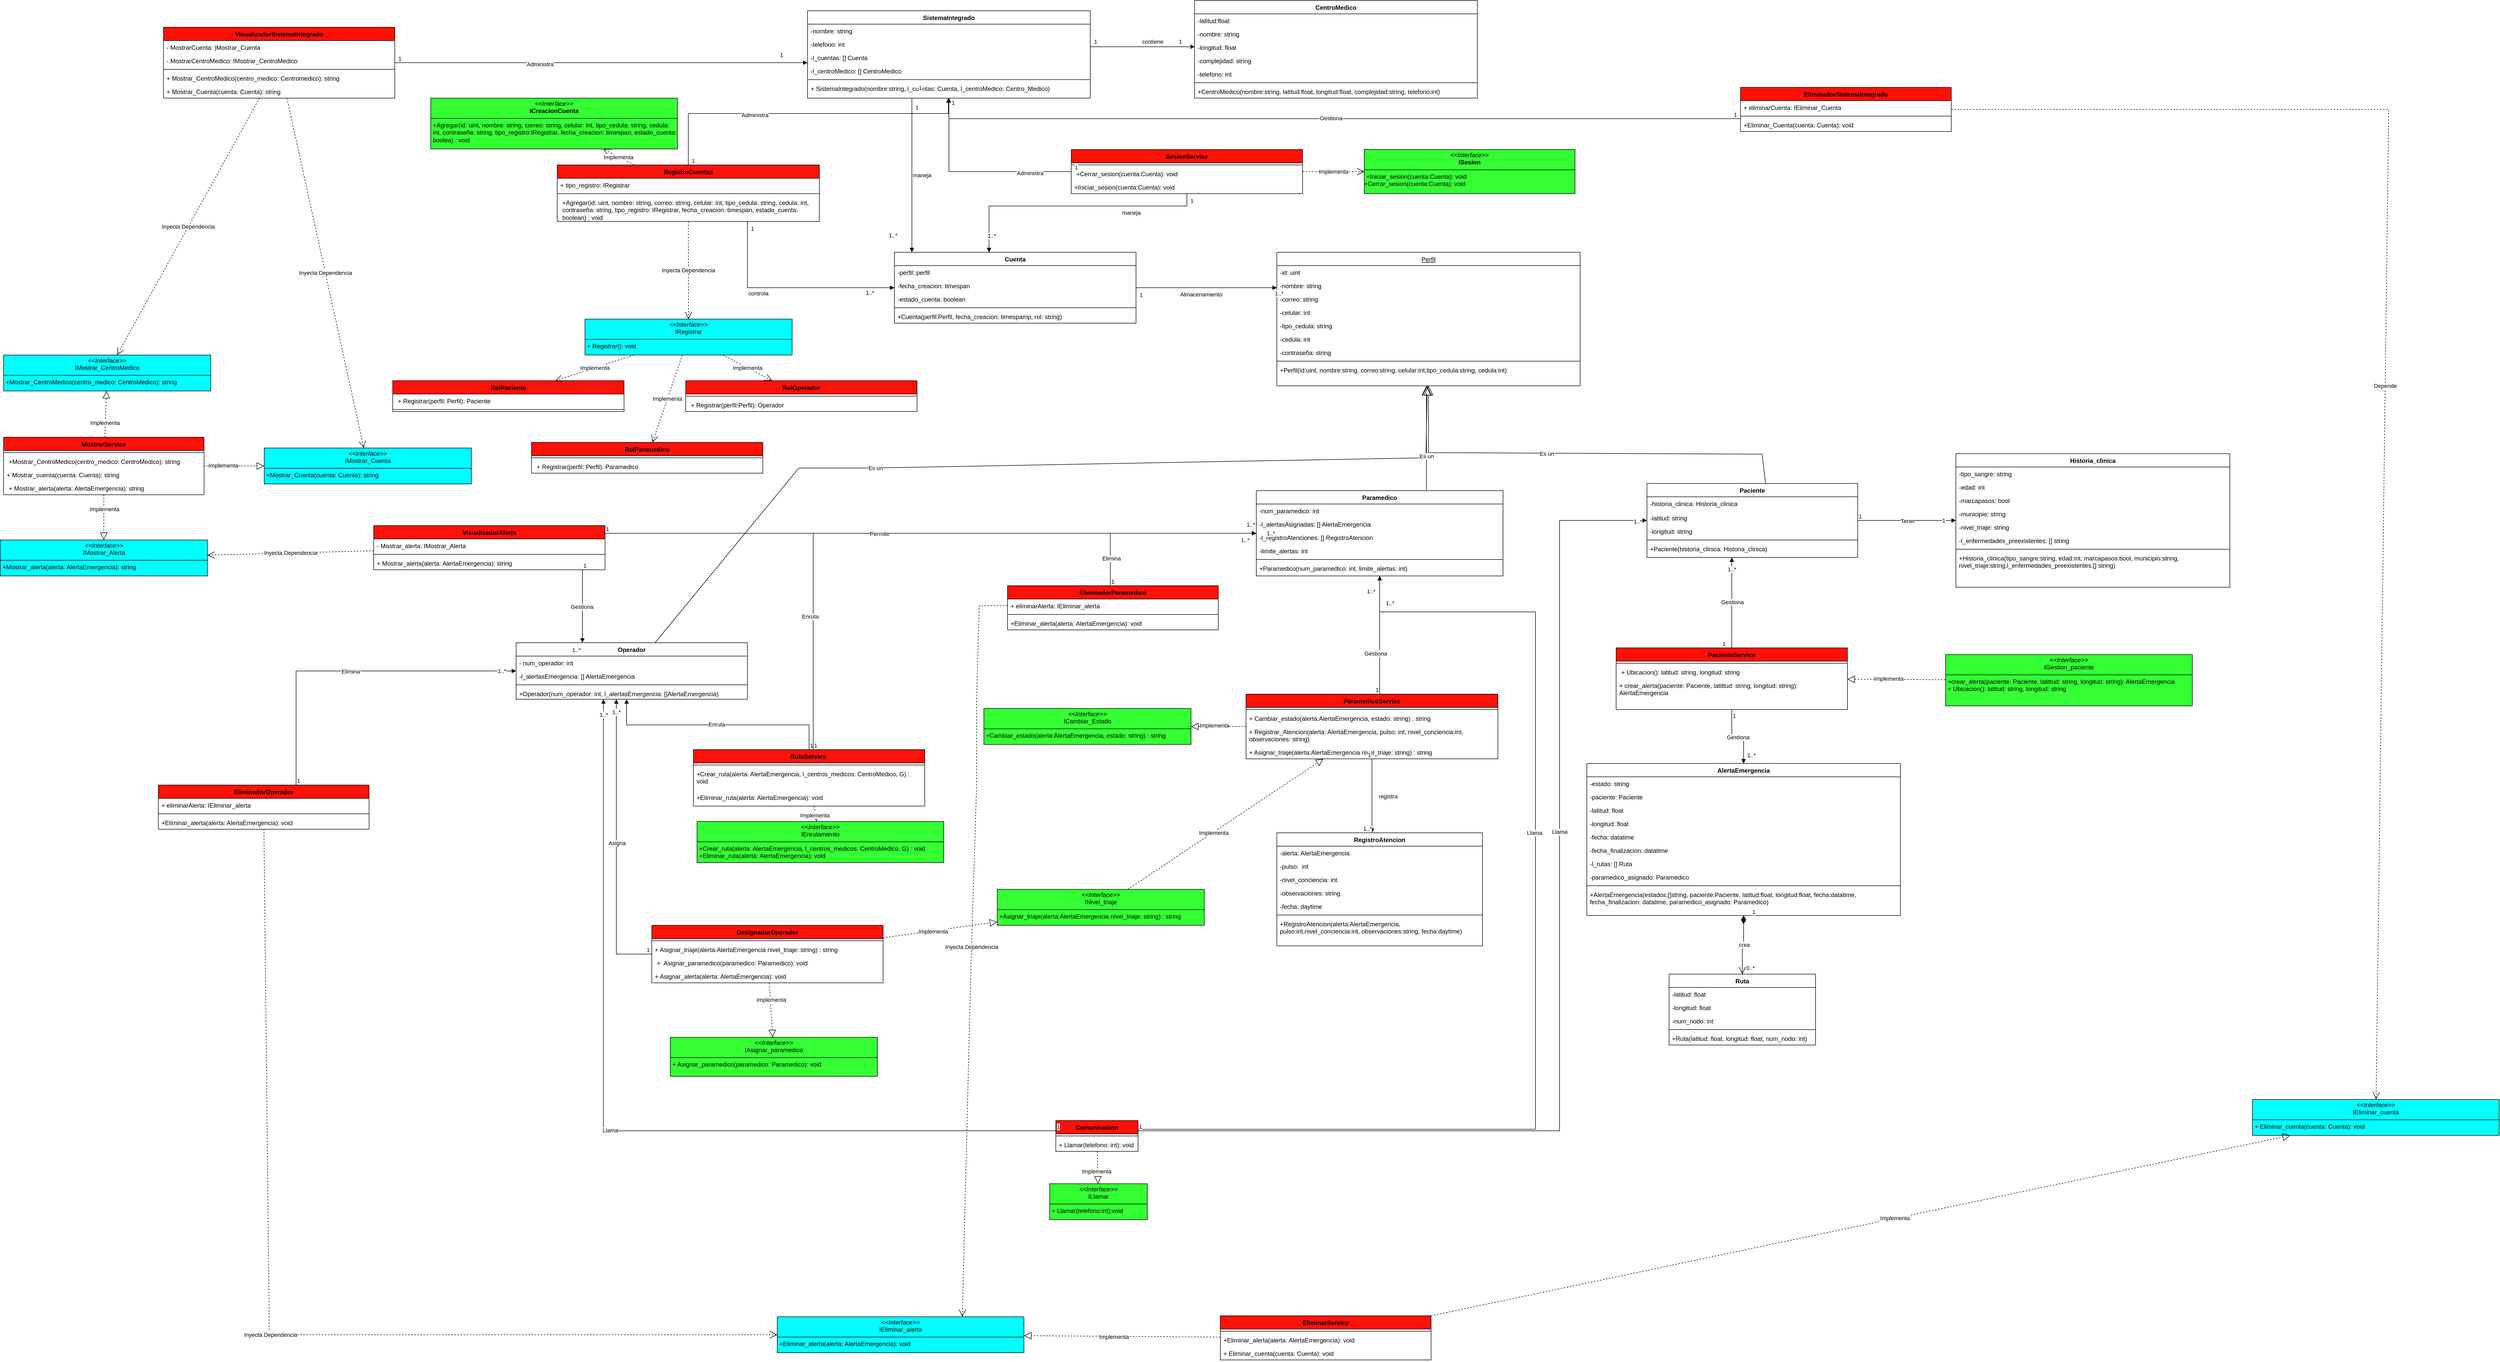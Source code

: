 <mxfile version="28.1.0">
  <diagram name="Página-1" id="eqITC_9_TwwnjgGn54tz">
    <mxGraphModel grid="0" page="1" gridSize="10" guides="1" tooltips="1" connect="1" arrows="1" fold="1" pageScale="1" pageWidth="827" pageHeight="1169" math="0" shadow="0" adaptiveColors="simple">
      <root>
        <mxCell id="0" />
        <mxCell id="1" parent="0" />
        <mxCell id="ierXnWrmxGZIFU3lIVIQ-11" value="Paciente" style="swimlane;fontStyle=1;align=center;verticalAlign=top;childLayout=stackLayout;horizontal=1;startSize=26;horizontalStack=0;resizeParent=1;resizeParentMax=0;resizeLast=0;collapsible=1;marginBottom=0;whiteSpace=wrap;html=1;" vertex="1" parent="1">
          <mxGeometry x="2470" y="600" width="410" height="144" as="geometry" />
        </mxCell>
        <mxCell id="ierXnWrmxGZIFU3lIVIQ-12" value="-historia_clinica: Historia_clinica&lt;div&gt;&lt;br&gt;&lt;/div&gt;" style="text;strokeColor=none;fillColor=none;align=left;verticalAlign=top;spacingLeft=4;spacingRight=4;overflow=hidden;rotatable=0;points=[[0,0.5],[1,0.5]];portConstraint=eastwest;whiteSpace=wrap;html=1;" vertex="1" parent="ierXnWrmxGZIFU3lIVIQ-11">
          <mxGeometry y="26" width="410" height="28" as="geometry" />
        </mxCell>
        <mxCell id="ierXnWrmxGZIFU3lIVIQ-168" value="-latitud: string" style="text;strokeColor=none;fillColor=none;align=left;verticalAlign=top;spacingLeft=4;spacingRight=4;overflow=hidden;rotatable=0;points=[[0,0.5],[1,0.5]];portConstraint=eastwest;whiteSpace=wrap;html=1;" vertex="1" parent="ierXnWrmxGZIFU3lIVIQ-11">
          <mxGeometry y="54" width="410" height="26" as="geometry" />
        </mxCell>
        <mxCell id="ierXnWrmxGZIFU3lIVIQ-169" value="-longitud: string" style="text;strokeColor=none;fillColor=none;align=left;verticalAlign=top;spacingLeft=4;spacingRight=4;overflow=hidden;rotatable=0;points=[[0,0.5],[1,0.5]];portConstraint=eastwest;whiteSpace=wrap;html=1;" vertex="1" parent="ierXnWrmxGZIFU3lIVIQ-11">
          <mxGeometry y="80" width="410" height="26" as="geometry" />
        </mxCell>
        <mxCell id="ierXnWrmxGZIFU3lIVIQ-13" value="" style="line;strokeWidth=1;fillColor=none;align=left;verticalAlign=middle;spacingTop=-1;spacingLeft=3;spacingRight=3;rotatable=0;labelPosition=right;points=[];portConstraint=eastwest;strokeColor=inherit;" vertex="1" parent="ierXnWrmxGZIFU3lIVIQ-11">
          <mxGeometry y="106" width="410" height="8" as="geometry" />
        </mxCell>
        <mxCell id="ierXnWrmxGZIFU3lIVIQ-14" value="+Paciente(historia_clinica: Historia_clinica)&lt;div&gt;&lt;br&gt;&lt;/div&gt;" style="text;strokeColor=none;fillColor=none;align=left;verticalAlign=top;spacingLeft=4;spacingRight=4;overflow=hidden;rotatable=0;points=[[0,0.5],[1,0.5]];portConstraint=eastwest;whiteSpace=wrap;html=1;" vertex="1" parent="ierXnWrmxGZIFU3lIVIQ-11">
          <mxGeometry y="114" width="410" height="30" as="geometry" />
        </mxCell>
        <mxCell id="ierXnWrmxGZIFU3lIVIQ-18" value="Historia_clinica" style="swimlane;fontStyle=1;align=center;verticalAlign=top;childLayout=stackLayout;horizontal=1;startSize=26;horizontalStack=0;resizeParent=1;resizeParentMax=0;resizeLast=0;collapsible=1;marginBottom=0;whiteSpace=wrap;html=1;" vertex="1" parent="1">
          <mxGeometry x="3071" y="542" width="533" height="260" as="geometry" />
        </mxCell>
        <mxCell id="ierXnWrmxGZIFU3lIVIQ-19" value="-tipo_sangre: string" style="text;strokeColor=none;fillColor=none;align=left;verticalAlign=top;spacingLeft=4;spacingRight=4;overflow=hidden;rotatable=0;points=[[0,0.5],[1,0.5]];portConstraint=eastwest;whiteSpace=wrap;html=1;" vertex="1" parent="ierXnWrmxGZIFU3lIVIQ-18">
          <mxGeometry y="26" width="533" height="26" as="geometry" />
        </mxCell>
        <mxCell id="ierXnWrmxGZIFU3lIVIQ-20" value="-edad: int" style="text;strokeColor=none;fillColor=none;align=left;verticalAlign=top;spacingLeft=4;spacingRight=4;overflow=hidden;rotatable=0;points=[[0,0.5],[1,0.5]];portConstraint=eastwest;whiteSpace=wrap;html=1;" vertex="1" parent="ierXnWrmxGZIFU3lIVIQ-18">
          <mxGeometry y="52" width="533" height="26" as="geometry" />
        </mxCell>
        <mxCell id="ierXnWrmxGZIFU3lIVIQ-21" value="-marcapasos: bool" style="text;strokeColor=none;fillColor=none;align=left;verticalAlign=top;spacingLeft=4;spacingRight=4;overflow=hidden;rotatable=0;points=[[0,0.5],[1,0.5]];portConstraint=eastwest;whiteSpace=wrap;html=1;" vertex="1" parent="ierXnWrmxGZIFU3lIVIQ-18">
          <mxGeometry y="78" width="533" height="26" as="geometry" />
        </mxCell>
        <mxCell id="ierXnWrmxGZIFU3lIVIQ-22" value="-municipio: string" style="text;strokeColor=none;fillColor=none;align=left;verticalAlign=top;spacingLeft=4;spacingRight=4;overflow=hidden;rotatable=0;points=[[0,0.5],[1,0.5]];portConstraint=eastwest;whiteSpace=wrap;html=1;" vertex="1" parent="ierXnWrmxGZIFU3lIVIQ-18">
          <mxGeometry y="104" width="533" height="26" as="geometry" />
        </mxCell>
        <mxCell id="ierXnWrmxGZIFU3lIVIQ-23" value="-nivel_triaje: string" style="text;strokeColor=none;fillColor=none;align=left;verticalAlign=top;spacingLeft=4;spacingRight=4;overflow=hidden;rotatable=0;points=[[0,0.5],[1,0.5]];portConstraint=eastwest;whiteSpace=wrap;html=1;" vertex="1" parent="ierXnWrmxGZIFU3lIVIQ-18">
          <mxGeometry y="130" width="533" height="26" as="geometry" />
        </mxCell>
        <mxCell id="ierXnWrmxGZIFU3lIVIQ-24" value="-l_enfermedades_preexistentes: [] string" style="text;strokeColor=none;fillColor=none;align=left;verticalAlign=top;spacingLeft=4;spacingRight=4;overflow=hidden;rotatable=0;points=[[0,0.5],[1,0.5]];portConstraint=eastwest;whiteSpace=wrap;html=1;" vertex="1" parent="ierXnWrmxGZIFU3lIVIQ-18">
          <mxGeometry y="156" width="533" height="26" as="geometry" />
        </mxCell>
        <mxCell id="ierXnWrmxGZIFU3lIVIQ-25" value="" style="line;strokeWidth=1;fillColor=none;align=left;verticalAlign=middle;spacingTop=-1;spacingLeft=3;spacingRight=3;rotatable=0;labelPosition=right;points=[];portConstraint=eastwest;strokeColor=inherit;" vertex="1" parent="ierXnWrmxGZIFU3lIVIQ-18">
          <mxGeometry y="182" width="533" height="8" as="geometry" />
        </mxCell>
        <mxCell id="ierXnWrmxGZIFU3lIVIQ-26" value="+Historia_clinica(tipo_sangre:string, edad:int, marcapasos:bool, municipio:string, nivel_triaje:string,l_enfermedades_preexistentes:[] string)" style="text;strokeColor=none;fillColor=none;align=left;verticalAlign=top;spacingLeft=4;spacingRight=4;overflow=hidden;rotatable=0;points=[[0,0.5],[1,0.5]];portConstraint=eastwest;whiteSpace=wrap;html=1;" vertex="1" parent="ierXnWrmxGZIFU3lIVIQ-18">
          <mxGeometry y="190" width="533" height="70" as="geometry" />
        </mxCell>
        <mxCell id="ierXnWrmxGZIFU3lIVIQ-27" value="Paramedico" style="swimlane;fontStyle=1;align=center;verticalAlign=top;childLayout=stackLayout;horizontal=1;startSize=26;horizontalStack=0;resizeParent=1;resizeParentMax=0;resizeLast=0;collapsible=1;marginBottom=0;whiteSpace=wrap;html=1;" vertex="1" parent="1">
          <mxGeometry x="1710" y="614" width="480" height="166" as="geometry" />
        </mxCell>
        <mxCell id="ierXnWrmxGZIFU3lIVIQ-28" value="-num_paramedico: int" style="text;strokeColor=none;fillColor=none;align=left;verticalAlign=top;spacingLeft=4;spacingRight=4;overflow=hidden;rotatable=0;points=[[0,0.5],[1,0.5]];portConstraint=eastwest;whiteSpace=wrap;html=1;" vertex="1" parent="ierXnWrmxGZIFU3lIVIQ-27">
          <mxGeometry y="26" width="480" height="26" as="geometry" />
        </mxCell>
        <mxCell id="ierXnWrmxGZIFU3lIVIQ-29" value="-l_alertasAsignadas: [] AlertaEmergencia" style="text;strokeColor=none;fillColor=none;align=left;verticalAlign=top;spacingLeft=4;spacingRight=4;overflow=hidden;rotatable=0;points=[[0,0.5],[1,0.5]];portConstraint=eastwest;whiteSpace=wrap;html=1;" vertex="1" parent="ierXnWrmxGZIFU3lIVIQ-27">
          <mxGeometry y="52" width="480" height="26" as="geometry" />
        </mxCell>
        <mxCell id="ierXnWrmxGZIFU3lIVIQ-30" value="-l_registroAtenciones: [] RegistroAtencion" style="text;strokeColor=none;fillColor=none;align=left;verticalAlign=top;spacingLeft=4;spacingRight=4;overflow=hidden;rotatable=0;points=[[0,0.5],[1,0.5]];portConstraint=eastwest;whiteSpace=wrap;html=1;" vertex="1" parent="ierXnWrmxGZIFU3lIVIQ-27">
          <mxGeometry y="78" width="480" height="26" as="geometry" />
        </mxCell>
        <mxCell id="ierXnWrmxGZIFU3lIVIQ-31" value="-limite_alertas: int" style="text;strokeColor=none;fillColor=none;align=left;verticalAlign=top;spacingLeft=4;spacingRight=4;overflow=hidden;rotatable=0;points=[[0,0.5],[1,0.5]];portConstraint=eastwest;whiteSpace=wrap;html=1;" vertex="1" parent="ierXnWrmxGZIFU3lIVIQ-27">
          <mxGeometry y="104" width="480" height="26" as="geometry" />
        </mxCell>
        <mxCell id="ierXnWrmxGZIFU3lIVIQ-32" value="" style="line;strokeWidth=1;fillColor=none;align=left;verticalAlign=middle;spacingTop=-1;spacingLeft=3;spacingRight=3;rotatable=0;labelPosition=right;points=[];portConstraint=eastwest;strokeColor=inherit;" vertex="1" parent="ierXnWrmxGZIFU3lIVIQ-27">
          <mxGeometry y="130" width="480" height="8" as="geometry" />
        </mxCell>
        <mxCell id="ierXnWrmxGZIFU3lIVIQ-33" value="+Paramedico(num_paramedico: int, limite_alertas: int)&lt;div&gt;&lt;br&gt;&lt;/div&gt;" style="text;strokeColor=none;fillColor=none;align=left;verticalAlign=top;spacingLeft=4;spacingRight=4;overflow=hidden;rotatable=0;points=[[0,0.5],[1,0.5]];portConstraint=eastwest;whiteSpace=wrap;html=1;" vertex="1" parent="ierXnWrmxGZIFU3lIVIQ-27">
          <mxGeometry y="138" width="480" height="28" as="geometry" />
        </mxCell>
        <mxCell id="ierXnWrmxGZIFU3lIVIQ-40" value="Operador" style="swimlane;fontStyle=1;align=center;verticalAlign=top;childLayout=stackLayout;horizontal=1;startSize=26;horizontalStack=0;resizeParent=1;resizeParentMax=0;resizeLast=0;collapsible=1;marginBottom=0;whiteSpace=wrap;html=1;" vertex="1" parent="1">
          <mxGeometry x="270" y="910" width="450" height="110" as="geometry" />
        </mxCell>
        <mxCell id="ierXnWrmxGZIFU3lIVIQ-41" value="- num_operador: int" style="text;strokeColor=none;fillColor=none;align=left;verticalAlign=top;spacingLeft=4;spacingRight=4;overflow=hidden;rotatable=0;points=[[0,0.5],[1,0.5]];portConstraint=eastwest;whiteSpace=wrap;html=1;" vertex="1" parent="ierXnWrmxGZIFU3lIVIQ-40">
          <mxGeometry y="26" width="450" height="26" as="geometry" />
        </mxCell>
        <mxCell id="ierXnWrmxGZIFU3lIVIQ-42" value="-l_alertasEmergencia: [] AlertaEmergencia&amp;nbsp;" style="text;strokeColor=none;fillColor=none;align=left;verticalAlign=top;spacingLeft=4;spacingRight=4;overflow=hidden;rotatable=0;points=[[0,0.5],[1,0.5]];portConstraint=eastwest;whiteSpace=wrap;html=1;" vertex="1" parent="ierXnWrmxGZIFU3lIVIQ-40">
          <mxGeometry y="52" width="450" height="26" as="geometry" />
        </mxCell>
        <mxCell id="ierXnWrmxGZIFU3lIVIQ-43" value="" style="line;strokeWidth=1;fillColor=none;align=left;verticalAlign=middle;spacingTop=-1;spacingLeft=3;spacingRight=3;rotatable=0;labelPosition=right;points=[];portConstraint=eastwest;strokeColor=inherit;" vertex="1" parent="ierXnWrmxGZIFU3lIVIQ-40">
          <mxGeometry y="78" width="450" height="8" as="geometry" />
        </mxCell>
        <mxCell id="ierXnWrmxGZIFU3lIVIQ-44" value="+Operador(num_operador: int, l_alertasEmergencia: []AlertaEmergencia)&lt;div&gt;&lt;br&gt;&lt;/div&gt;" style="text;strokeColor=none;fillColor=none;align=left;verticalAlign=top;spacingLeft=4;spacingRight=4;overflow=hidden;rotatable=0;points=[[0,0.5],[1,0.5]];portConstraint=eastwest;whiteSpace=wrap;html=1;" vertex="1" parent="ierXnWrmxGZIFU3lIVIQ-40">
          <mxGeometry y="86" width="450" height="24" as="geometry" />
        </mxCell>
        <mxCell id="ierXnWrmxGZIFU3lIVIQ-50" value="AlertaEmergencia" style="swimlane;fontStyle=1;align=center;verticalAlign=top;childLayout=stackLayout;horizontal=1;startSize=26;horizontalStack=0;resizeParent=1;resizeParentMax=0;resizeLast=0;collapsible=1;marginBottom=0;whiteSpace=wrap;html=1;" vertex="1" parent="1">
          <mxGeometry x="2353" y="1145" width="610" height="296" as="geometry" />
        </mxCell>
        <mxCell id="ierXnWrmxGZIFU3lIVIQ-51" value="-estado: string" style="text;strokeColor=none;fillColor=none;align=left;verticalAlign=top;spacingLeft=4;spacingRight=4;overflow=hidden;rotatable=0;points=[[0,0.5],[1,0.5]];portConstraint=eastwest;whiteSpace=wrap;html=1;" vertex="1" parent="ierXnWrmxGZIFU3lIVIQ-50">
          <mxGeometry y="26" width="610" height="26" as="geometry" />
        </mxCell>
        <mxCell id="ierXnWrmxGZIFU3lIVIQ-52" value="-paciente: Paciente" style="text;strokeColor=none;fillColor=none;align=left;verticalAlign=top;spacingLeft=4;spacingRight=4;overflow=hidden;rotatable=0;points=[[0,0.5],[1,0.5]];portConstraint=eastwest;whiteSpace=wrap;html=1;" vertex="1" parent="ierXnWrmxGZIFU3lIVIQ-50">
          <mxGeometry y="52" width="610" height="26" as="geometry" />
        </mxCell>
        <mxCell id="ierXnWrmxGZIFU3lIVIQ-53" value="-latitud: float" style="text;strokeColor=none;fillColor=none;align=left;verticalAlign=top;spacingLeft=4;spacingRight=4;overflow=hidden;rotatable=0;points=[[0,0.5],[1,0.5]];portConstraint=eastwest;whiteSpace=wrap;html=1;" vertex="1" parent="ierXnWrmxGZIFU3lIVIQ-50">
          <mxGeometry y="78" width="610" height="26" as="geometry" />
        </mxCell>
        <mxCell id="ierXnWrmxGZIFU3lIVIQ-54" value="-longitud: float" style="text;strokeColor=none;fillColor=none;align=left;verticalAlign=top;spacingLeft=4;spacingRight=4;overflow=hidden;rotatable=0;points=[[0,0.5],[1,0.5]];portConstraint=eastwest;whiteSpace=wrap;html=1;" vertex="1" parent="ierXnWrmxGZIFU3lIVIQ-50">
          <mxGeometry y="104" width="610" height="26" as="geometry" />
        </mxCell>
        <mxCell id="ierXnWrmxGZIFU3lIVIQ-55" value="-fecha: datatime" style="text;strokeColor=none;fillColor=none;align=left;verticalAlign=top;spacingLeft=4;spacingRight=4;overflow=hidden;rotatable=0;points=[[0,0.5],[1,0.5]];portConstraint=eastwest;whiteSpace=wrap;html=1;" vertex="1" parent="ierXnWrmxGZIFU3lIVIQ-50">
          <mxGeometry y="130" width="610" height="26" as="geometry" />
        </mxCell>
        <mxCell id="ierXnWrmxGZIFU3lIVIQ-56" value="-fecha_finalizacion: datatime" style="text;strokeColor=none;fillColor=none;align=left;verticalAlign=top;spacingLeft=4;spacingRight=4;overflow=hidden;rotatable=0;points=[[0,0.5],[1,0.5]];portConstraint=eastwest;whiteSpace=wrap;html=1;" vertex="1" parent="ierXnWrmxGZIFU3lIVIQ-50">
          <mxGeometry y="156" width="610" height="26" as="geometry" />
        </mxCell>
        <mxCell id="ierXnWrmxGZIFU3lIVIQ-57" value="-l_rutas: [] Ruta" style="text;strokeColor=none;fillColor=none;align=left;verticalAlign=top;spacingLeft=4;spacingRight=4;overflow=hidden;rotatable=0;points=[[0,0.5],[1,0.5]];portConstraint=eastwest;whiteSpace=wrap;html=1;" vertex="1" parent="ierXnWrmxGZIFU3lIVIQ-50">
          <mxGeometry y="182" width="610" height="26" as="geometry" />
        </mxCell>
        <mxCell id="ierXnWrmxGZIFU3lIVIQ-58" value="-paramedico_asignado: Paramedico" style="text;strokeColor=none;fillColor=none;align=left;verticalAlign=top;spacingLeft=4;spacingRight=4;overflow=hidden;rotatable=0;points=[[0,0.5],[1,0.5]];portConstraint=eastwest;whiteSpace=wrap;html=1;" vertex="1" parent="ierXnWrmxGZIFU3lIVIQ-50">
          <mxGeometry y="208" width="610" height="26" as="geometry" />
        </mxCell>
        <mxCell id="ierXnWrmxGZIFU3lIVIQ-59" value="" style="line;strokeWidth=1;fillColor=none;align=left;verticalAlign=middle;spacingTop=-1;spacingLeft=3;spacingRight=3;rotatable=0;labelPosition=right;points=[];portConstraint=eastwest;strokeColor=inherit;" vertex="1" parent="ierXnWrmxGZIFU3lIVIQ-50">
          <mxGeometry y="234" width="610" height="8" as="geometry" />
        </mxCell>
        <mxCell id="ierXnWrmxGZIFU3lIVIQ-60" value="+AlertaEmergencia(estados:[]string, paciente:Paciente, latitud:float, longitud:float, fecha:datatime, fecha_finalizacion: datatime, paramedico_asignado: Paramedico)" style="text;strokeColor=none;fillColor=none;align=left;verticalAlign=top;spacingLeft=4;spacingRight=4;overflow=hidden;rotatable=0;points=[[0,0.5],[1,0.5]];portConstraint=eastwest;whiteSpace=wrap;html=1;" vertex="1" parent="ierXnWrmxGZIFU3lIVIQ-50">
          <mxGeometry y="242" width="610" height="54" as="geometry" />
        </mxCell>
        <mxCell id="ierXnWrmxGZIFU3lIVIQ-64" value="SistemaIntegrado" style="swimlane;fontStyle=1;align=center;verticalAlign=top;childLayout=stackLayout;horizontal=1;startSize=26;horizontalStack=0;resizeParent=1;resizeParentMax=0;resizeLast=0;collapsible=1;marginBottom=0;whiteSpace=wrap;html=1;" vertex="1" parent="1">
          <mxGeometry x="837" y="-320" width="550" height="170" as="geometry" />
        </mxCell>
        <mxCell id="ierXnWrmxGZIFU3lIVIQ-65" value="-nombre: string" style="text;strokeColor=none;fillColor=none;align=left;verticalAlign=top;spacingLeft=4;spacingRight=4;overflow=hidden;rotatable=0;points=[[0,0.5],[1,0.5]];portConstraint=eastwest;whiteSpace=wrap;html=1;" vertex="1" parent="ierXnWrmxGZIFU3lIVIQ-64">
          <mxGeometry y="26" width="550" height="26" as="geometry" />
        </mxCell>
        <mxCell id="ierXnWrmxGZIFU3lIVIQ-66" value="-telefono: int" style="text;strokeColor=none;fillColor=none;align=left;verticalAlign=top;spacingLeft=4;spacingRight=4;overflow=hidden;rotatable=0;points=[[0,0.5],[1,0.5]];portConstraint=eastwest;whiteSpace=wrap;html=1;" vertex="1" parent="ierXnWrmxGZIFU3lIVIQ-64">
          <mxGeometry y="52" width="550" height="26" as="geometry" />
        </mxCell>
        <mxCell id="ierXnWrmxGZIFU3lIVIQ-67" value="-l_cuentas: [] Cuenta" style="text;strokeColor=none;fillColor=none;align=left;verticalAlign=top;spacingLeft=4;spacingRight=4;overflow=hidden;rotatable=0;points=[[0,0.5],[1,0.5]];portConstraint=eastwest;whiteSpace=wrap;html=1;" vertex="1" parent="ierXnWrmxGZIFU3lIVIQ-64">
          <mxGeometry y="78" width="550" height="26" as="geometry" />
        </mxCell>
        <mxCell id="ierXnWrmxGZIFU3lIVIQ-68" value="-l_centroMedico: [] CentroMedico" style="text;strokeColor=none;fillColor=none;align=left;verticalAlign=top;spacingLeft=4;spacingRight=4;overflow=hidden;rotatable=0;points=[[0,0.5],[1,0.5]];portConstraint=eastwest;whiteSpace=wrap;html=1;" vertex="1" parent="ierXnWrmxGZIFU3lIVIQ-64">
          <mxGeometry y="104" width="550" height="26" as="geometry" />
        </mxCell>
        <mxCell id="ierXnWrmxGZIFU3lIVIQ-69" value="" style="line;strokeWidth=1;fillColor=none;align=left;verticalAlign=middle;spacingTop=-1;spacingLeft=3;spacingRight=3;rotatable=0;labelPosition=right;points=[];portConstraint=eastwest;strokeColor=inherit;" vertex="1" parent="ierXnWrmxGZIFU3lIVIQ-64">
          <mxGeometry y="130" width="550" height="8" as="geometry" />
        </mxCell>
        <mxCell id="ierXnWrmxGZIFU3lIVIQ-70" value="+ SistemaIntegrado(nombre:string, l_cuentas: Cuenta, l_centroMedico: Centro_Medico)&lt;div&gt;&lt;br&gt;&lt;/div&gt;" style="text;strokeColor=none;fillColor=none;align=left;verticalAlign=top;spacingLeft=4;spacingRight=4;overflow=hidden;rotatable=0;points=[[0,0.5],[1,0.5]];portConstraint=eastwest;whiteSpace=wrap;html=1;" vertex="1" parent="ierXnWrmxGZIFU3lIVIQ-64">
          <mxGeometry y="138" width="550" height="32" as="geometry" />
        </mxCell>
        <mxCell id="ierXnWrmxGZIFU3lIVIQ-84" style="edgeStyle=orthogonalEdgeStyle;rounded=0;orthogonalLoop=1;jettySize=auto;html=1;" edge="1" parent="1" source="ierXnWrmxGZIFU3lIVIQ-64" target="ierXnWrmxGZIFU3lIVIQ-122">
          <mxGeometry relative="1" as="geometry">
            <mxPoint x="1647" y="1151" as="sourcePoint" />
            <mxPoint x="1892" y="1020" as="targetPoint" />
            <Array as="points">
              <mxPoint x="1420" y="-250" />
              <mxPoint x="1420" y="-250" />
            </Array>
          </mxGeometry>
        </mxCell>
        <mxCell id="ierXnWrmxGZIFU3lIVIQ-85" value="1" style="edgeLabel;html=1;align=center;verticalAlign=middle;resizable=0;points=[];" vertex="1" connectable="0" parent="ierXnWrmxGZIFU3lIVIQ-84">
          <mxGeometry x="-0.887" y="-2" relative="1" as="geometry">
            <mxPoint x="-2" y="-12" as="offset" />
          </mxGeometry>
        </mxCell>
        <mxCell id="ierXnWrmxGZIFU3lIVIQ-86" value="contiene" style="edgeLabel;html=1;align=center;verticalAlign=middle;resizable=0;points=[];" vertex="1" connectable="0" parent="ierXnWrmxGZIFU3lIVIQ-84">
          <mxGeometry x="0.141" y="-1" relative="1" as="geometry">
            <mxPoint x="5" y="-11" as="offset" />
          </mxGeometry>
        </mxCell>
        <mxCell id="ierXnWrmxGZIFU3lIVIQ-156" value="1" style="edgeLabel;html=1;align=center;verticalAlign=middle;resizable=0;points=[];" vertex="1" connectable="0" parent="ierXnWrmxGZIFU3lIVIQ-84">
          <mxGeometry x="0.687" y="-1" relative="1" as="geometry">
            <mxPoint x="4" y="-11" as="offset" />
          </mxGeometry>
        </mxCell>
        <mxCell id="ierXnWrmxGZIFU3lIVIQ-88" value="Cuenta" style="swimlane;fontStyle=1;align=center;verticalAlign=top;childLayout=stackLayout;horizontal=1;startSize=26;horizontalStack=0;resizeParent=1;resizeParentMax=0;resizeLast=0;collapsible=1;marginBottom=0;whiteSpace=wrap;html=1;" vertex="1" parent="1">
          <mxGeometry x="1006" y="150" width="470" height="138" as="geometry" />
        </mxCell>
        <mxCell id="ierXnWrmxGZIFU3lIVIQ-89" value="-perfil: perfil" style="text;strokeColor=none;fillColor=none;align=left;verticalAlign=top;spacingLeft=4;spacingRight=4;overflow=hidden;rotatable=0;points=[[0,0.5],[1,0.5]];portConstraint=eastwest;whiteSpace=wrap;html=1;" vertex="1" parent="ierXnWrmxGZIFU3lIVIQ-88">
          <mxGeometry y="26" width="470" height="26" as="geometry" />
        </mxCell>
        <mxCell id="ierXnWrmxGZIFU3lIVIQ-90" value="-fecha_creacion: timespan" style="text;strokeColor=none;fillColor=none;align=left;verticalAlign=top;spacingLeft=4;spacingRight=4;overflow=hidden;rotatable=0;points=[[0,0.5],[1,0.5]];portConstraint=eastwest;whiteSpace=wrap;html=1;" vertex="1" parent="ierXnWrmxGZIFU3lIVIQ-88">
          <mxGeometry y="52" width="470" height="26" as="geometry" />
        </mxCell>
        <mxCell id="GnbbX4tawtedqGfmid7_-71" value="-estado_cuenta: boolean" style="text;strokeColor=none;fillColor=none;align=left;verticalAlign=top;spacingLeft=4;spacingRight=4;overflow=hidden;rotatable=0;points=[[0,0.5],[1,0.5]];portConstraint=eastwest;whiteSpace=wrap;html=1;" vertex="1" parent="ierXnWrmxGZIFU3lIVIQ-88">
          <mxGeometry y="78" width="470" height="26" as="geometry" />
        </mxCell>
        <mxCell id="ierXnWrmxGZIFU3lIVIQ-92" value="" style="line;strokeWidth=1;fillColor=none;align=left;verticalAlign=middle;spacingTop=-1;spacingLeft=3;spacingRight=3;rotatable=0;labelPosition=right;points=[];portConstraint=eastwest;strokeColor=inherit;" vertex="1" parent="ierXnWrmxGZIFU3lIVIQ-88">
          <mxGeometry y="104" width="470" height="8" as="geometry" />
        </mxCell>
        <mxCell id="ierXnWrmxGZIFU3lIVIQ-93" value="+Cuenta(perfil:Perfil, fecha_creacion: timespamp, rol: string)&lt;div&gt;&lt;br&gt;&lt;/div&gt;" style="text;strokeColor=none;fillColor=none;align=left;verticalAlign=top;spacingLeft=4;spacingRight=4;overflow=hidden;rotatable=0;points=[[0,0.5],[1,0.5]];portConstraint=eastwest;whiteSpace=wrap;html=1;" vertex="1" parent="ierXnWrmxGZIFU3lIVIQ-88">
          <mxGeometry y="112" width="470" height="26" as="geometry" />
        </mxCell>
        <mxCell id="ierXnWrmxGZIFU3lIVIQ-94" value="maneja" style="endArrow=block;endFill=1;html=1;edgeStyle=orthogonalEdgeStyle;align=left;verticalAlign=top;rounded=0;" edge="1" parent="1" source="dyrVTKwbZmbQrU-KCiif-29" target="ierXnWrmxGZIFU3lIVIQ-88">
          <mxGeometry x="-0.389" relative="1" as="geometry">
            <mxPoint x="1112" y="856" as="sourcePoint" />
            <mxPoint x="1217" y="1230" as="targetPoint" />
            <mxPoint as="offset" />
            <Array as="points">
              <mxPoint x="1575" y="60" />
              <mxPoint x="1190" y="60" />
            </Array>
          </mxGeometry>
        </mxCell>
        <mxCell id="ierXnWrmxGZIFU3lIVIQ-95" value="1" style="edgeLabel;resizable=0;html=1;align=left;verticalAlign=bottom;container=1;" connectable="0" vertex="1" parent="ierXnWrmxGZIFU3lIVIQ-94">
          <mxGeometry x="-1" relative="1" as="geometry">
            <mxPoint x="5" y="22" as="offset" />
          </mxGeometry>
        </mxCell>
        <mxCell id="ierXnWrmxGZIFU3lIVIQ-96" value="1..*" style="edgeLabel;html=1;align=center;verticalAlign=middle;resizable=0;points=[];" connectable="0" vertex="1" parent="ierXnWrmxGZIFU3lIVIQ-94">
          <mxGeometry x="0.828" y="-2" relative="1" as="geometry">
            <mxPoint x="7" y="11" as="offset" />
          </mxGeometry>
        </mxCell>
        <mxCell id="ierXnWrmxGZIFU3lIVIQ-100" value="Ruta" style="swimlane;fontStyle=1;align=center;verticalAlign=top;childLayout=stackLayout;horizontal=1;startSize=26;horizontalStack=0;resizeParent=1;resizeParentMax=0;resizeLast=0;collapsible=1;marginBottom=0;whiteSpace=wrap;html=1;" vertex="1" parent="1">
          <mxGeometry x="2513" y="1555" width="285" height="138" as="geometry" />
        </mxCell>
        <mxCell id="ierXnWrmxGZIFU3lIVIQ-101" value="-latitud: float" style="text;strokeColor=none;fillColor=none;align=left;verticalAlign=top;spacingLeft=4;spacingRight=4;overflow=hidden;rotatable=0;points=[[0,0.5],[1,0.5]];portConstraint=eastwest;whiteSpace=wrap;html=1;" vertex="1" parent="ierXnWrmxGZIFU3lIVIQ-100">
          <mxGeometry y="26" width="285" height="26" as="geometry" />
        </mxCell>
        <mxCell id="ierXnWrmxGZIFU3lIVIQ-102" value="-longitud: float" style="text;strokeColor=none;fillColor=none;align=left;verticalAlign=top;spacingLeft=4;spacingRight=4;overflow=hidden;rotatable=0;points=[[0,0.5],[1,0.5]];portConstraint=eastwest;whiteSpace=wrap;html=1;" vertex="1" parent="ierXnWrmxGZIFU3lIVIQ-100">
          <mxGeometry y="52" width="285" height="26" as="geometry" />
        </mxCell>
        <mxCell id="ierXnWrmxGZIFU3lIVIQ-103" value="-num_nodo: int" style="text;strokeColor=none;fillColor=none;align=left;verticalAlign=top;spacingLeft=4;spacingRight=4;overflow=hidden;rotatable=0;points=[[0,0.5],[1,0.5]];portConstraint=eastwest;whiteSpace=wrap;html=1;" vertex="1" parent="ierXnWrmxGZIFU3lIVIQ-100">
          <mxGeometry y="78" width="285" height="26" as="geometry" />
        </mxCell>
        <mxCell id="ierXnWrmxGZIFU3lIVIQ-104" value="" style="line;strokeWidth=1;fillColor=none;align=left;verticalAlign=middle;spacingTop=-1;spacingLeft=3;spacingRight=3;rotatable=0;labelPosition=right;points=[];portConstraint=eastwest;strokeColor=inherit;" vertex="1" parent="ierXnWrmxGZIFU3lIVIQ-100">
          <mxGeometry y="104" width="285" height="8" as="geometry" />
        </mxCell>
        <mxCell id="ierXnWrmxGZIFU3lIVIQ-105" value="+Ruta(latitud: float, longitud: float, num_nodo: int)" style="text;strokeColor=none;fillColor=none;align=left;verticalAlign=top;spacingLeft=4;spacingRight=4;overflow=hidden;rotatable=0;points=[[0,0.5],[1,0.5]];portConstraint=eastwest;whiteSpace=wrap;html=1;" vertex="1" parent="ierXnWrmxGZIFU3lIVIQ-100">
          <mxGeometry y="112" width="285" height="26" as="geometry" />
        </mxCell>
        <mxCell id="ierXnWrmxGZIFU3lIVIQ-106" value="1" style="endArrow=open;html=1;endSize=12;startArrow=diamondThin;startSize=14;startFill=1;edgeStyle=orthogonalEdgeStyle;align=left;verticalAlign=bottom;rounded=0;" edge="1" parent="1" source="ierXnWrmxGZIFU3lIVIQ-50" target="ierXnWrmxGZIFU3lIVIQ-100">
          <mxGeometry x="-0.975" y="15" relative="1" as="geometry">
            <mxPoint x="990" y="2150" as="sourcePoint" />
            <mxPoint x="1150" y="2150" as="targetPoint" />
            <mxPoint as="offset" />
          </mxGeometry>
        </mxCell>
        <mxCell id="ierXnWrmxGZIFU3lIVIQ-107" value="crea" style="edgeLabel;html=1;align=center;verticalAlign=middle;resizable=0;points=[];" connectable="0" vertex="1" parent="ierXnWrmxGZIFU3lIVIQ-106">
          <mxGeometry x="-0.043" y="1" relative="1" as="geometry">
            <mxPoint y="1" as="offset" />
          </mxGeometry>
        </mxCell>
        <mxCell id="ierXnWrmxGZIFU3lIVIQ-108" value="0..*" style="edgeLabel;html=1;align=center;verticalAlign=middle;resizable=0;points=[];" connectable="0" vertex="1" parent="ierXnWrmxGZIFU3lIVIQ-106">
          <mxGeometry x="0.795" y="-3" relative="1" as="geometry">
            <mxPoint x="18" as="offset" />
          </mxGeometry>
        </mxCell>
        <mxCell id="ierXnWrmxGZIFU3lIVIQ-109" value="RegistroAtencion" style="swimlane;fontStyle=1;align=center;verticalAlign=top;childLayout=stackLayout;horizontal=1;startSize=26;horizontalStack=0;resizeParent=1;resizeParentMax=0;resizeLast=0;collapsible=1;marginBottom=0;whiteSpace=wrap;html=1;" vertex="1" parent="1">
          <mxGeometry x="1750" y="1280" width="400" height="220" as="geometry" />
        </mxCell>
        <mxCell id="ierXnWrmxGZIFU3lIVIQ-110" value="-alerta: AlertaEmergencia" style="text;strokeColor=none;fillColor=none;align=left;verticalAlign=top;spacingLeft=4;spacingRight=4;overflow=hidden;rotatable=0;points=[[0,0.5],[1,0.5]];portConstraint=eastwest;whiteSpace=wrap;html=1;" vertex="1" parent="ierXnWrmxGZIFU3lIVIQ-109">
          <mxGeometry y="26" width="400" height="26" as="geometry" />
        </mxCell>
        <mxCell id="ierXnWrmxGZIFU3lIVIQ-111" value="-pulso:&amp;nbsp; int" style="text;strokeColor=none;fillColor=none;align=left;verticalAlign=top;spacingLeft=4;spacingRight=4;overflow=hidden;rotatable=0;points=[[0,0.5],[1,0.5]];portConstraint=eastwest;whiteSpace=wrap;html=1;" vertex="1" parent="ierXnWrmxGZIFU3lIVIQ-109">
          <mxGeometry y="52" width="400" height="26" as="geometry" />
        </mxCell>
        <mxCell id="ierXnWrmxGZIFU3lIVIQ-112" value="-nivel_conciencia: int" style="text;strokeColor=none;fillColor=none;align=left;verticalAlign=top;spacingLeft=4;spacingRight=4;overflow=hidden;rotatable=0;points=[[0,0.5],[1,0.5]];portConstraint=eastwest;whiteSpace=wrap;html=1;" vertex="1" parent="ierXnWrmxGZIFU3lIVIQ-109">
          <mxGeometry y="78" width="400" height="26" as="geometry" />
        </mxCell>
        <mxCell id="ierXnWrmxGZIFU3lIVIQ-113" value="-observaciones: string" style="text;strokeColor=none;fillColor=none;align=left;verticalAlign=top;spacingLeft=4;spacingRight=4;overflow=hidden;rotatable=0;points=[[0,0.5],[1,0.5]];portConstraint=eastwest;whiteSpace=wrap;html=1;" vertex="1" parent="ierXnWrmxGZIFU3lIVIQ-109">
          <mxGeometry y="104" width="400" height="26" as="geometry" />
        </mxCell>
        <mxCell id="ierXnWrmxGZIFU3lIVIQ-114" value="-fecha: daytime" style="text;strokeColor=none;fillColor=none;align=left;verticalAlign=top;spacingLeft=4;spacingRight=4;overflow=hidden;rotatable=0;points=[[0,0.5],[1,0.5]];portConstraint=eastwest;whiteSpace=wrap;html=1;" vertex="1" parent="ierXnWrmxGZIFU3lIVIQ-109">
          <mxGeometry y="130" width="400" height="26" as="geometry" />
        </mxCell>
        <mxCell id="ierXnWrmxGZIFU3lIVIQ-115" value="" style="line;strokeWidth=1;fillColor=none;align=left;verticalAlign=middle;spacingTop=-1;spacingLeft=3;spacingRight=3;rotatable=0;labelPosition=right;points=[];portConstraint=eastwest;strokeColor=inherit;" vertex="1" parent="ierXnWrmxGZIFU3lIVIQ-109">
          <mxGeometry y="156" width="400" height="8" as="geometry" />
        </mxCell>
        <mxCell id="ierXnWrmxGZIFU3lIVIQ-116" value="+RegistroAtencion(alerta:AlertaEmergencia, pulso:int,nivel_conciencia:int, observaciones:string, fecha:daytime)" style="text;strokeColor=none;fillColor=none;align=left;verticalAlign=top;spacingLeft=4;spacingRight=4;overflow=hidden;rotatable=0;points=[[0,0.5],[1,0.5]];portConstraint=eastwest;whiteSpace=wrap;html=1;" vertex="1" parent="ierXnWrmxGZIFU3lIVIQ-109">
          <mxGeometry y="164" width="400" height="56" as="geometry" />
        </mxCell>
        <mxCell id="ierXnWrmxGZIFU3lIVIQ-120" value="&lt;p style=&quot;margin:0px;margin-top:4px;text-align:center;&quot;&gt;&lt;i&gt;&amp;lt;&amp;lt;Interface&amp;gt;&amp;gt;&lt;/i&gt;&lt;br&gt;&lt;b&gt;ICreacionCuenta&lt;/b&gt;&lt;/p&gt;&lt;hr size=&quot;1&quot; style=&quot;border-style:solid;&quot;&gt;&lt;p style=&quot;margin: 0px 0px 0px 4px;&quot;&gt;+Agregar(id: uint, nombre: string, correo: string, celular: int, tipo_cedula: string, cedula: int, contraseña: string, tipo_registro:IRegistrar,&amp;nbsp;&lt;span style=&quot;background-color: transparent; color: light-dark(rgb(0, 0, 0), rgb(255, 255, 255));&quot;&gt;fecha_creacion: timespan, estado_cuenta: boolea&lt;/span&gt;&lt;span style=&quot;background-color: transparent; color: light-dark(rgb(0, 0, 0), rgb(255, 255, 255));&quot;&gt;) : void&lt;/span&gt;&lt;/p&gt;&lt;p style=&quot;margin:0px;margin-left:4px;&quot;&gt;&lt;br&gt;&lt;/p&gt;&lt;div&gt;&lt;br&gt;&lt;/div&gt;" style="verticalAlign=top;align=left;overflow=fill;html=1;whiteSpace=wrap;fillColor=#33FF33;" vertex="1" parent="1">
          <mxGeometry x="104" y="-150" width="480" height="99" as="geometry" />
        </mxCell>
        <mxCell id="ierXnWrmxGZIFU3lIVIQ-121" value="Implementa" style="endArrow=open;endSize=12;dashed=1;html=1;rounded=0;" edge="1" parent="1" source="dyrVTKwbZmbQrU-KCiif-23" target="ierXnWrmxGZIFU3lIVIQ-120">
          <mxGeometry width="160" relative="1" as="geometry">
            <mxPoint x="887" y="774.876" as="sourcePoint" />
            <mxPoint x="767" y="1010" as="targetPoint" />
          </mxGeometry>
        </mxCell>
        <mxCell id="ierXnWrmxGZIFU3lIVIQ-122" value="CentroMedico" style="swimlane;fontStyle=1;align=center;verticalAlign=top;childLayout=stackLayout;horizontal=1;startSize=26;horizontalStack=0;resizeParent=1;resizeParentMax=0;resizeLast=0;collapsible=1;marginBottom=0;whiteSpace=wrap;html=1;" vertex="1" parent="1">
          <mxGeometry x="1590" y="-340" width="550" height="190" as="geometry" />
        </mxCell>
        <mxCell id="ierXnWrmxGZIFU3lIVIQ-124" value="-latitud:float" style="text;strokeColor=none;fillColor=none;align=left;verticalAlign=top;spacingLeft=4;spacingRight=4;overflow=hidden;rotatable=0;points=[[0,0.5],[1,0.5]];portConstraint=eastwest;whiteSpace=wrap;html=1;" vertex="1" parent="ierXnWrmxGZIFU3lIVIQ-122">
          <mxGeometry y="26" width="550" height="26" as="geometry" />
        </mxCell>
        <mxCell id="ierXnWrmxGZIFU3lIVIQ-123" value="-nombre: string" style="text;strokeColor=none;fillColor=none;align=left;verticalAlign=top;spacingLeft=4;spacingRight=4;overflow=hidden;rotatable=0;points=[[0,0.5],[1,0.5]];portConstraint=eastwest;whiteSpace=wrap;html=1;" vertex="1" parent="ierXnWrmxGZIFU3lIVIQ-122">
          <mxGeometry y="52" width="550" height="26" as="geometry" />
        </mxCell>
        <mxCell id="ierXnWrmxGZIFU3lIVIQ-125" value="-longitud: float" style="text;strokeColor=none;fillColor=none;align=left;verticalAlign=top;spacingLeft=4;spacingRight=4;overflow=hidden;rotatable=0;points=[[0,0.5],[1,0.5]];portConstraint=eastwest;whiteSpace=wrap;html=1;" vertex="1" parent="ierXnWrmxGZIFU3lIVIQ-122">
          <mxGeometry y="78" width="550" height="26" as="geometry" />
        </mxCell>
        <mxCell id="ierXnWrmxGZIFU3lIVIQ-126" value="-complejidad: string" style="text;strokeColor=none;fillColor=none;align=left;verticalAlign=top;spacingLeft=4;spacingRight=4;overflow=hidden;rotatable=0;points=[[0,0.5],[1,0.5]];portConstraint=eastwest;whiteSpace=wrap;html=1;" vertex="1" parent="ierXnWrmxGZIFU3lIVIQ-122">
          <mxGeometry y="104" width="550" height="26" as="geometry" />
        </mxCell>
        <mxCell id="ierXnWrmxGZIFU3lIVIQ-127" value="-telefono: int" style="text;strokeColor=none;fillColor=none;align=left;verticalAlign=top;spacingLeft=4;spacingRight=4;overflow=hidden;rotatable=0;points=[[0,0.5],[1,0.5]];portConstraint=eastwest;whiteSpace=wrap;html=1;" vertex="1" parent="ierXnWrmxGZIFU3lIVIQ-122">
          <mxGeometry y="130" width="550" height="26" as="geometry" />
        </mxCell>
        <mxCell id="ierXnWrmxGZIFU3lIVIQ-128" value="" style="line;strokeWidth=1;fillColor=none;align=left;verticalAlign=middle;spacingTop=-1;spacingLeft=3;spacingRight=3;rotatable=0;labelPosition=right;points=[];portConstraint=eastwest;strokeColor=inherit;" vertex="1" parent="ierXnWrmxGZIFU3lIVIQ-122">
          <mxGeometry y="156" width="550" height="8" as="geometry" />
        </mxCell>
        <mxCell id="ierXnWrmxGZIFU3lIVIQ-129" value="+CentroMedico(nombre:string, latitud:float, longitud:float, complejidad:string, telefono:int)" style="text;strokeColor=none;fillColor=none;align=left;verticalAlign=top;spacingLeft=4;spacingRight=4;overflow=hidden;rotatable=0;points=[[0,0.5],[1,0.5]];portConstraint=eastwest;whiteSpace=wrap;html=1;" vertex="1" parent="ierXnWrmxGZIFU3lIVIQ-122">
          <mxGeometry y="164" width="550" height="26" as="geometry" />
        </mxCell>
        <mxCell id="ierXnWrmxGZIFU3lIVIQ-142" value="&lt;u style=&quot;font-weight: normal;&quot;&gt;Perfil&lt;/u&gt;" style="swimlane;fontStyle=1;align=center;verticalAlign=top;childLayout=stackLayout;horizontal=1;startSize=26;horizontalStack=0;resizeParent=1;resizeParentMax=0;resizeLast=0;collapsible=1;marginBottom=0;whiteSpace=wrap;html=1;" vertex="1" parent="1">
          <mxGeometry x="1750" y="150" width="590" height="260" as="geometry" />
        </mxCell>
        <mxCell id="ierXnWrmxGZIFU3lIVIQ-143" value="-id: uint" style="text;strokeColor=none;fillColor=none;align=left;verticalAlign=top;spacingLeft=4;spacingRight=4;overflow=hidden;rotatable=0;points=[[0,0.5],[1,0.5]];portConstraint=eastwest;whiteSpace=wrap;html=1;" vertex="1" parent="ierXnWrmxGZIFU3lIVIQ-142">
          <mxGeometry y="26" width="590" height="26" as="geometry" />
        </mxCell>
        <mxCell id="ierXnWrmxGZIFU3lIVIQ-144" value="-nombre: string" style="text;strokeColor=none;fillColor=none;align=left;verticalAlign=top;spacingLeft=4;spacingRight=4;overflow=hidden;rotatable=0;points=[[0,0.5],[1,0.5]];portConstraint=eastwest;whiteSpace=wrap;html=1;" vertex="1" parent="ierXnWrmxGZIFU3lIVIQ-142">
          <mxGeometry y="52" width="590" height="26" as="geometry" />
        </mxCell>
        <mxCell id="ierXnWrmxGZIFU3lIVIQ-145" value="-correo: string" style="text;strokeColor=none;fillColor=none;align=left;verticalAlign=top;spacingLeft=4;spacingRight=4;overflow=hidden;rotatable=0;points=[[0,0.5],[1,0.5]];portConstraint=eastwest;whiteSpace=wrap;html=1;" vertex="1" parent="ierXnWrmxGZIFU3lIVIQ-142">
          <mxGeometry y="78" width="590" height="26" as="geometry" />
        </mxCell>
        <mxCell id="ierXnWrmxGZIFU3lIVIQ-146" value="-celular: int" style="text;strokeColor=none;fillColor=none;align=left;verticalAlign=top;spacingLeft=4;spacingRight=4;overflow=hidden;rotatable=0;points=[[0,0.5],[1,0.5]];portConstraint=eastwest;whiteSpace=wrap;html=1;" vertex="1" parent="ierXnWrmxGZIFU3lIVIQ-142">
          <mxGeometry y="104" width="590" height="26" as="geometry" />
        </mxCell>
        <mxCell id="ierXnWrmxGZIFU3lIVIQ-147" value="-tipo_cedula: string" style="text;strokeColor=none;fillColor=none;align=left;verticalAlign=top;spacingLeft=4;spacingRight=4;overflow=hidden;rotatable=0;points=[[0,0.5],[1,0.5]];portConstraint=eastwest;whiteSpace=wrap;html=1;" vertex="1" parent="ierXnWrmxGZIFU3lIVIQ-142">
          <mxGeometry y="130" width="590" height="26" as="geometry" />
        </mxCell>
        <mxCell id="ierXnWrmxGZIFU3lIVIQ-148" value="-cedula: int" style="text;strokeColor=none;fillColor=none;align=left;verticalAlign=top;spacingLeft=4;spacingRight=4;overflow=hidden;rotatable=0;points=[[0,0.5],[1,0.5]];portConstraint=eastwest;whiteSpace=wrap;html=1;" vertex="1" parent="ierXnWrmxGZIFU3lIVIQ-142">
          <mxGeometry y="156" width="590" height="26" as="geometry" />
        </mxCell>
        <mxCell id="ierXnWrmxGZIFU3lIVIQ-149" value="-contraseña: string" style="text;strokeColor=none;fillColor=none;align=left;verticalAlign=top;spacingLeft=4;spacingRight=4;overflow=hidden;rotatable=0;points=[[0,0.5],[1,0.5]];portConstraint=eastwest;whiteSpace=wrap;html=1;" vertex="1" parent="ierXnWrmxGZIFU3lIVIQ-142">
          <mxGeometry y="182" width="590" height="26" as="geometry" />
        </mxCell>
        <mxCell id="ierXnWrmxGZIFU3lIVIQ-150" value="" style="line;strokeWidth=1;fillColor=none;align=left;verticalAlign=middle;spacingTop=-1;spacingLeft=3;spacingRight=3;rotatable=0;labelPosition=right;points=[];portConstraint=eastwest;strokeColor=inherit;" vertex="1" parent="ierXnWrmxGZIFU3lIVIQ-142">
          <mxGeometry y="208" width="590" height="8" as="geometry" />
        </mxCell>
        <mxCell id="ierXnWrmxGZIFU3lIVIQ-151" value="+Perfil(id:uint, nombre:string, correo:string, celular:int,tipo_cedula:string, cedula:int)&lt;div&gt;&lt;p style=&quot;margin: 0px 0px 0px 4px;&quot;&gt;&lt;br&gt;&lt;/p&gt;&lt;/div&gt;" style="text;strokeColor=none;fillColor=none;align=left;verticalAlign=top;spacingLeft=4;spacingRight=4;overflow=hidden;rotatable=0;points=[[0,0.5],[1,0.5]];portConstraint=eastwest;whiteSpace=wrap;html=1;" vertex="1" parent="ierXnWrmxGZIFU3lIVIQ-142">
          <mxGeometry y="216" width="590" height="44" as="geometry" />
        </mxCell>
        <mxCell id="ierXnWrmxGZIFU3lIVIQ-152" value="Administra" style="endArrow=block;endFill=1;html=1;edgeStyle=orthogonalEdgeStyle;align=left;verticalAlign=top;rounded=0;" edge="1" parent="1" source="dyrVTKwbZmbQrU-KCiif-23" target="ierXnWrmxGZIFU3lIVIQ-64">
          <mxGeometry x="-0.366" y="10" relative="1" as="geometry">
            <mxPoint x="1110" y="540" as="sourcePoint" />
            <mxPoint x="1130" y="1024" as="targetPoint" />
            <mxPoint as="offset" />
            <Array as="points">
              <mxPoint x="605" y="-120" />
              <mxPoint x="1111" y="-120" />
            </Array>
          </mxGeometry>
        </mxCell>
        <mxCell id="ierXnWrmxGZIFU3lIVIQ-153" value="1" style="edgeLabel;resizable=0;html=1;align=left;verticalAlign=bottom;container=1;" connectable="0" vertex="1" parent="ierXnWrmxGZIFU3lIVIQ-152">
          <mxGeometry x="-1" relative="1" as="geometry">
            <mxPoint x="5" as="offset" />
          </mxGeometry>
        </mxCell>
        <mxCell id="ierXnWrmxGZIFU3lIVIQ-155" value="1" style="edgeLabel;html=1;align=center;verticalAlign=middle;resizable=0;points=[];" vertex="1" connectable="0" parent="ierXnWrmxGZIFU3lIVIQ-152">
          <mxGeometry x="0.71" y="-1" relative="1" as="geometry">
            <mxPoint x="7" y="-51" as="offset" />
          </mxGeometry>
        </mxCell>
        <mxCell id="ierXnWrmxGZIFU3lIVIQ-161" value="&lt;p style=&quot;margin:0px;margin-top:4px;text-align:center;&quot;&gt;&lt;i&gt;&amp;lt;&amp;lt;Interface&amp;gt;&amp;gt;&lt;/i&gt;&lt;br&gt;ILlamar&lt;/p&gt;&lt;hr size=&quot;1&quot; style=&quot;border-style:solid;&quot;&gt;&lt;p style=&quot;margin: 0px 0px 0px 4px;&quot;&gt;+ Llamar(telefono:int):void&lt;br&gt;&lt;/p&gt;&lt;div&gt;&lt;br&gt;&lt;/div&gt;" style="verticalAlign=top;align=left;overflow=fill;html=1;whiteSpace=wrap;fillColor=#33FF33;" vertex="1" parent="1">
          <mxGeometry x="1308" y="1963" width="190" height="70" as="geometry" />
        </mxCell>
        <mxCell id="ierXnWrmxGZIFU3lIVIQ-162" value="&lt;p style=&quot;margin:0px;margin-top:4px;text-align:center;&quot;&gt;&lt;i&gt;&amp;lt;&amp;lt;Interface&amp;gt;&amp;gt;&lt;/i&gt;&lt;br&gt;IEnrutamiento&lt;/p&gt;&lt;hr size=&quot;1&quot; style=&quot;border-style:solid;&quot;&gt;&lt;p style=&quot;margin: 0px 0px 0px 4px;&quot;&gt;+Crear_ruta(alerta: AlertaEmergencia, l_centros_medicos: CentroMedico, G) : void&amp;nbsp;&amp;nbsp;&lt;/p&gt;&lt;p style=&quot;margin: 0px 0px 0px 4px;&quot;&gt;+Eliminar_ruta(alerta: AlertaEmergencia): void&lt;/p&gt;" style="verticalAlign=top;align=left;overflow=fill;html=1;whiteSpace=wrap;fillColor=#33FF33;" vertex="1" parent="1">
          <mxGeometry x="622" y="1258" width="480" height="80" as="geometry" />
        </mxCell>
        <mxCell id="ierXnWrmxGZIFU3lIVIQ-165" value="&lt;p style=&quot;margin:0px;margin-top:4px;text-align:center;&quot;&gt;&lt;i&gt;&amp;lt;&amp;lt;Interface&amp;gt;&amp;gt;&lt;/i&gt;&lt;br&gt;INivel_triaje&lt;/p&gt;&lt;hr size=&quot;1&quot; style=&quot;border-style:solid;&quot;&gt;&lt;p style=&quot;margin: 0px 0px 0px 4px;&quot;&gt;&lt;span style=&quot;background-color: transparent; color: light-dark(rgb(0, 0, 0), rgb(255, 255, 255));&quot;&gt;+Asignar_triaje(alerta:AlertaEmergencia nivel_triaje: string) : string&lt;/span&gt;&lt;/p&gt;&lt;p style=&quot;margin: 0px 0px 0px 4px;&quot;&gt;&lt;br&gt;&lt;/p&gt;&lt;div&gt;&lt;br&gt;&lt;/div&gt;" style="verticalAlign=top;align=left;overflow=fill;html=1;whiteSpace=wrap;fillColor=#33FF33;" vertex="1" parent="1">
          <mxGeometry x="1206" y="1390" width="403" height="70" as="geometry" />
        </mxCell>
        <mxCell id="ierXnWrmxGZIFU3lIVIQ-166" value="&lt;p style=&quot;margin:0px;margin-top:4px;text-align:center;&quot;&gt;&lt;i&gt;&amp;lt;&amp;lt;Interface&amp;gt;&amp;gt;&lt;/i&gt;&lt;br&gt;IEliminar_alerta&lt;/p&gt;&lt;hr size=&quot;1&quot; style=&quot;border-style:solid;&quot;&gt;&lt;p style=&quot;margin: 0px 0px 0px 4px;&quot;&gt;&lt;span style=&quot;background-color: transparent; color: light-dark(rgb(0, 0, 0), rgb(255, 255, 255));&quot;&gt;+Eliminar_alerta(alerta: AlertaEmergencia): void&amp;nbsp;&lt;/span&gt;&lt;/p&gt;" style="verticalAlign=top;align=left;overflow=fill;html=1;whiteSpace=wrap;fillColor=#00FFFF;" vertex="1" parent="1">
          <mxGeometry x="778" y="2222" width="480" height="70" as="geometry" />
        </mxCell>
        <mxCell id="ierXnWrmxGZIFU3lIVIQ-172" value="&lt;p style=&quot;margin:0px;margin-top:4px;text-align:center;&quot;&gt;&lt;i&gt;&amp;lt;&amp;lt;Interface&amp;gt;&amp;gt;&lt;/i&gt;&lt;br&gt;IAsignar_paramedico&lt;/p&gt;&lt;hr size=&quot;1&quot; style=&quot;border-style:solid;&quot;&gt;&lt;p style=&quot;margin: 0px 0px 0px 4px;&quot;&gt;&lt;span style=&quot;background-color: transparent; color: light-dark(rgb(0, 0, 0), rgb(255, 255, 255));&quot;&gt;+ Asignar_paramedico(paramedico: Paramedico): void&amp;nbsp;&lt;/span&gt;&lt;/p&gt;&lt;p style=&quot;margin: 0px 0px 0px 4px;&quot;&gt;&lt;br&gt;&lt;/p&gt;&lt;div&gt;&lt;br&gt;&lt;/div&gt;" style="verticalAlign=top;align=left;overflow=fill;html=1;whiteSpace=wrap;fillColor=#33FF33;" vertex="1" parent="1">
          <mxGeometry x="570" y="1678" width="403" height="76" as="geometry" />
        </mxCell>
        <mxCell id="ierXnWrmxGZIFU3lIVIQ-175" value="&lt;p style=&quot;margin:0px;margin-top:4px;text-align:center;&quot;&gt;&lt;i&gt;&amp;lt;&amp;lt;Interface&amp;gt;&amp;gt;&lt;/i&gt;&lt;br&gt;ICambiar_Estado&lt;/p&gt;&lt;hr size=&quot;1&quot; style=&quot;border-style:solid;&quot;&gt;&lt;p style=&quot;margin: 0px 0px 0px 4px;&quot;&gt;&lt;span style=&quot;background-color: transparent; color: light-dark(rgb(0, 0, 0), rgb(255, 255, 255));&quot;&gt;+Cambiar_estado(alerta:AlertaEmergencia, estado: string) : string&lt;/span&gt;&lt;/p&gt;&lt;p style=&quot;margin: 0px 0px 0px 4px;&quot;&gt;&lt;br&gt;&lt;/p&gt;&lt;div&gt;&lt;br&gt;&lt;/div&gt;" style="verticalAlign=top;align=left;overflow=fill;html=1;whiteSpace=wrap;fillColor=#33FF33;" vertex="1" parent="1">
          <mxGeometry x="1180" y="1038" width="403" height="70" as="geometry" />
        </mxCell>
        <mxCell id="ierXnWrmxGZIFU3lIVIQ-195" value="" style="endArrow=block;dashed=1;endFill=0;endSize=12;html=1;rounded=0;" edge="1" parent="1" source="ierXnWrmxGZIFU3lIVIQ-203" target="ierXnWrmxGZIFU3lIVIQ-172">
          <mxGeometry width="160" relative="1" as="geometry">
            <mxPoint x="230" y="1603.944" as="sourcePoint" />
            <mxPoint x="230" y="1640" as="targetPoint" />
          </mxGeometry>
        </mxCell>
        <mxCell id="ierXnWrmxGZIFU3lIVIQ-229" value="Implementa" style="edgeLabel;html=1;align=center;verticalAlign=middle;resizable=0;points=[];" connectable="0" vertex="1" parent="ierXnWrmxGZIFU3lIVIQ-195">
          <mxGeometry x="-0.378" y="1" relative="1" as="geometry">
            <mxPoint as="offset" />
          </mxGeometry>
        </mxCell>
        <mxCell id="ierXnWrmxGZIFU3lIVIQ-197" value="" style="endArrow=block;dashed=1;endFill=0;endSize=12;html=1;rounded=0;" edge="1" parent="1" source="ierXnWrmxGZIFU3lIVIQ-198" target="ierXnWrmxGZIFU3lIVIQ-162">
          <mxGeometry width="160" relative="1" as="geometry">
            <mxPoint x="230" y="1523.804" as="sourcePoint" />
            <mxPoint x="130" y="1590" as="targetPoint" />
          </mxGeometry>
        </mxCell>
        <mxCell id="ierXnWrmxGZIFU3lIVIQ-230" value="Implementa" style="edgeLabel;html=1;align=center;verticalAlign=middle;resizable=0;points=[];" connectable="0" vertex="1" parent="ierXnWrmxGZIFU3lIVIQ-197">
          <mxGeometry x="0.16" y="-2" relative="1" as="geometry">
            <mxPoint as="offset" />
          </mxGeometry>
        </mxCell>
        <mxCell id="ierXnWrmxGZIFU3lIVIQ-198" value="RutaService&amp;nbsp;" style="swimlane;fontStyle=1;align=center;verticalAlign=top;childLayout=stackLayout;horizontal=1;startSize=26;horizontalStack=0;resizeParent=1;resizeParentMax=0;resizeLast=0;collapsible=1;marginBottom=0;whiteSpace=wrap;html=1;fillColor=#FF1108;" vertex="1" parent="1">
          <mxGeometry x="615" y="1118" width="450" height="110" as="geometry" />
        </mxCell>
        <mxCell id="ierXnWrmxGZIFU3lIVIQ-200" value="" style="line;strokeWidth=1;fillColor=none;align=left;verticalAlign=middle;spacingTop=-1;spacingLeft=3;spacingRight=3;rotatable=0;labelPosition=right;points=[];portConstraint=eastwest;strokeColor=inherit;" vertex="1" parent="ierXnWrmxGZIFU3lIVIQ-198">
          <mxGeometry y="26" width="450" height="8" as="geometry" />
        </mxCell>
        <mxCell id="ierXnWrmxGZIFU3lIVIQ-202" value="+Crear_ruta(alerta: AlertaEmergencia, l_centros_medicos: CentroMedico, G) : void&amp;nbsp;&amp;nbsp;" style="text;strokeColor=none;fillColor=none;align=left;verticalAlign=top;spacingLeft=4;spacingRight=4;overflow=hidden;rotatable=0;points=[[0,0.5],[1,0.5]];portConstraint=eastwest;whiteSpace=wrap;html=1;" vertex="1" parent="ierXnWrmxGZIFU3lIVIQ-198">
          <mxGeometry y="34" width="450" height="46" as="geometry" />
        </mxCell>
        <mxCell id="ierXnWrmxGZIFU3lIVIQ-201" value="+Eliminar_ruta(alerta: AlertaEmergencia): void" style="text;strokeColor=none;fillColor=none;align=left;verticalAlign=top;spacingLeft=4;spacingRight=4;overflow=hidden;rotatable=0;points=[[0,0.5],[1,0.5]];portConstraint=eastwest;whiteSpace=wrap;html=1;" vertex="1" parent="ierXnWrmxGZIFU3lIVIQ-198">
          <mxGeometry y="80" width="450" height="30" as="geometry" />
        </mxCell>
        <mxCell id="ierXnWrmxGZIFU3lIVIQ-203" value="DesignadorOperador" style="swimlane;fontStyle=1;align=center;verticalAlign=top;childLayout=stackLayout;horizontal=1;startSize=26;horizontalStack=0;resizeParent=1;resizeParentMax=0;resizeLast=0;collapsible=1;marginBottom=0;whiteSpace=wrap;html=1;fillColor=#FF1108;" vertex="1" parent="1">
          <mxGeometry x="534" y="1460" width="450" height="112" as="geometry" />
        </mxCell>
        <mxCell id="ierXnWrmxGZIFU3lIVIQ-204" value="" style="line;strokeWidth=1;fillColor=none;align=left;verticalAlign=middle;spacingTop=-1;spacingLeft=3;spacingRight=3;rotatable=0;labelPosition=right;points=[];portConstraint=eastwest;strokeColor=inherit;" vertex="1" parent="ierXnWrmxGZIFU3lIVIQ-203">
          <mxGeometry y="26" width="450" height="8" as="geometry" />
        </mxCell>
        <mxCell id="ierXnWrmxGZIFU3lIVIQ-210" value="+ Asignar_triaje(alerta:AlertaEmergencia nivel_triaje: string) : string" style="text;strokeColor=none;fillColor=none;align=left;verticalAlign=top;spacingLeft=4;spacingRight=4;overflow=hidden;rotatable=0;points=[[0,0.5],[1,0.5]];portConstraint=eastwest;whiteSpace=wrap;html=1;" vertex="1" parent="ierXnWrmxGZIFU3lIVIQ-203">
          <mxGeometry y="34" width="450" height="26" as="geometry" />
        </mxCell>
        <mxCell id="ierXnWrmxGZIFU3lIVIQ-208" value="&lt;p style=&quot;margin: 0px 0px 0px 4px;&quot;&gt;&lt;span style=&quot;background-color: transparent; color: light-dark(rgb(0, 0, 0), rgb(255, 255, 255));&quot;&gt;+&amp;nbsp; Asignar_paramedico(paramedico: Paramedico): void&amp;nbsp;&lt;/span&gt;&lt;/p&gt;" style="text;strokeColor=none;fillColor=none;align=left;verticalAlign=top;spacingLeft=4;spacingRight=4;overflow=hidden;rotatable=0;points=[[0,0.5],[1,0.5]];portConstraint=eastwest;whiteSpace=wrap;html=1;" vertex="1" parent="ierXnWrmxGZIFU3lIVIQ-203">
          <mxGeometry y="60" width="450" height="26" as="geometry" />
        </mxCell>
        <mxCell id="GnbbX4tawtedqGfmid7_-29" value="+ Asignar_alerta(alerta: AlertaEmergencia): void" style="text;strokeColor=none;fillColor=none;align=left;verticalAlign=top;spacingLeft=4;spacingRight=4;overflow=hidden;rotatable=0;points=[[0,0.5],[1,0.5]];portConstraint=eastwest;whiteSpace=wrap;html=1;" vertex="1" parent="ierXnWrmxGZIFU3lIVIQ-203">
          <mxGeometry y="86" width="450" height="26" as="geometry" />
        </mxCell>
        <mxCell id="ierXnWrmxGZIFU3lIVIQ-207" value="" style="endArrow=block;dashed=1;endFill=0;endSize=12;html=1;rounded=0;" edge="1" parent="1" source="ierXnWrmxGZIFU3lIVIQ-203" target="ierXnWrmxGZIFU3lIVIQ-165">
          <mxGeometry width="160" relative="1" as="geometry">
            <mxPoint x="340" y="1680" as="sourcePoint" />
            <mxPoint x="140" y="1689" as="targetPoint" />
          </mxGeometry>
        </mxCell>
        <mxCell id="ierXnWrmxGZIFU3lIVIQ-228" value="Implementa" style="edgeLabel;html=1;align=center;verticalAlign=middle;resizable=0;points=[];" connectable="0" vertex="1" parent="ierXnWrmxGZIFU3lIVIQ-207">
          <mxGeometry x="-0.127" y="-1" relative="1" as="geometry">
            <mxPoint as="offset" />
          </mxGeometry>
        </mxCell>
        <mxCell id="ierXnWrmxGZIFU3lIVIQ-211" value="Comunicacion" style="swimlane;fontStyle=1;align=center;verticalAlign=top;childLayout=stackLayout;horizontal=1;startSize=26;horizontalStack=0;resizeParent=1;resizeParentMax=0;resizeLast=0;collapsible=1;marginBottom=0;whiteSpace=wrap;html=1;fillColor=#FF1108;" vertex="1" parent="1">
          <mxGeometry x="1320" y="1840" width="160" height="60" as="geometry" />
        </mxCell>
        <mxCell id="ierXnWrmxGZIFU3lIVIQ-213" value="" style="line;strokeWidth=1;fillColor=none;align=left;verticalAlign=middle;spacingTop=-1;spacingLeft=3;spacingRight=3;rotatable=0;labelPosition=right;points=[];portConstraint=eastwest;strokeColor=inherit;" vertex="1" parent="ierXnWrmxGZIFU3lIVIQ-211">
          <mxGeometry y="26" width="160" height="8" as="geometry" />
        </mxCell>
        <mxCell id="ierXnWrmxGZIFU3lIVIQ-214" value="+ Llamar(telefono: int): void" style="text;strokeColor=none;fillColor=none;align=left;verticalAlign=top;spacingLeft=4;spacingRight=4;overflow=hidden;rotatable=0;points=[[0,0.5],[1,0.5]];portConstraint=eastwest;whiteSpace=wrap;html=1;" vertex="1" parent="ierXnWrmxGZIFU3lIVIQ-211">
          <mxGeometry y="34" width="160" height="26" as="geometry" />
        </mxCell>
        <mxCell id="ierXnWrmxGZIFU3lIVIQ-215" value="" style="endArrow=block;dashed=1;endFill=0;endSize=12;html=1;rounded=0;" edge="1" parent="1" source="ierXnWrmxGZIFU3lIVIQ-211" target="ierXnWrmxGZIFU3lIVIQ-161">
          <mxGeometry width="160" relative="1" as="geometry">
            <mxPoint x="-260" y="1527" as="sourcePoint" />
            <mxPoint x="-460" y="1500" as="targetPoint" />
          </mxGeometry>
        </mxCell>
        <mxCell id="ierXnWrmxGZIFU3lIVIQ-240" value="Implementa" style="edgeLabel;html=1;align=center;verticalAlign=middle;resizable=0;points=[];" connectable="0" vertex="1" parent="ierXnWrmxGZIFU3lIVIQ-215">
          <mxGeometry x="0.223" y="-2" relative="1" as="geometry">
            <mxPoint x="-1" as="offset" />
          </mxGeometry>
        </mxCell>
        <mxCell id="ierXnWrmxGZIFU3lIVIQ-219" value="" style="endArrow=block;endFill=1;html=1;edgeStyle=orthogonalEdgeStyle;align=left;verticalAlign=top;rounded=0;" edge="1" parent="1" source="ierXnWrmxGZIFU3lIVIQ-203" target="ierXnWrmxGZIFU3lIVIQ-40">
          <mxGeometry x="-0.037" y="-5" relative="1" as="geometry">
            <mxPoint x="250" y="1490" as="sourcePoint" />
            <mxPoint x="410" y="1490" as="targetPoint" />
            <mxPoint as="offset" />
            <Array as="points">
              <mxPoint x="465" y="1516" />
            </Array>
          </mxGeometry>
        </mxCell>
        <mxCell id="ierXnWrmxGZIFU3lIVIQ-220" value="1" style="edgeLabel;resizable=0;html=1;align=left;verticalAlign=bottom;" connectable="0" vertex="1" parent="ierXnWrmxGZIFU3lIVIQ-219">
          <mxGeometry x="-1" relative="1" as="geometry">
            <mxPoint x="-12" as="offset" />
          </mxGeometry>
        </mxCell>
        <mxCell id="ierXnWrmxGZIFU3lIVIQ-222" value="Asigna" style="edgeLabel;html=1;align=center;verticalAlign=middle;resizable=0;points=[];" connectable="0" vertex="1" parent="ierXnWrmxGZIFU3lIVIQ-219">
          <mxGeometry x="0.009" y="-1" relative="1" as="geometry">
            <mxPoint as="offset" />
          </mxGeometry>
        </mxCell>
        <mxCell id="ierXnWrmxGZIFU3lIVIQ-310" value="1..*" style="edgeLabel;html=1;align=center;verticalAlign=middle;resizable=0;points=[];" connectable="0" vertex="1" parent="ierXnWrmxGZIFU3lIVIQ-219">
          <mxGeometry x="0.914" relative="1" as="geometry">
            <mxPoint as="offset" />
          </mxGeometry>
        </mxCell>
        <mxCell id="ierXnWrmxGZIFU3lIVIQ-231" value="" style="endArrow=block;endFill=1;html=1;edgeStyle=orthogonalEdgeStyle;align=left;verticalAlign=top;rounded=0;exitX=0.5;exitY=0;exitDx=0;exitDy=0;" edge="1" parent="1" source="ierXnWrmxGZIFU3lIVIQ-198" target="ierXnWrmxGZIFU3lIVIQ-40">
          <mxGeometry x="-0.037" y="-5" relative="1" as="geometry">
            <mxPoint x="440" y="1562" as="sourcePoint" />
            <mxPoint x="736" y="1470" as="targetPoint" />
            <mxPoint as="offset" />
            <Array as="points">
              <mxPoint x="840" y="1070" />
              <mxPoint x="485" y="1070" />
            </Array>
          </mxGeometry>
        </mxCell>
        <mxCell id="ierXnWrmxGZIFU3lIVIQ-232" value="1" style="edgeLabel;resizable=0;html=1;align=left;verticalAlign=bottom;" connectable="0" vertex="1" parent="ierXnWrmxGZIFU3lIVIQ-231">
          <mxGeometry x="-1" relative="1" as="geometry" />
        </mxCell>
        <mxCell id="ierXnWrmxGZIFU3lIVIQ-233" value="Enruta" style="edgeLabel;html=1;align=center;verticalAlign=middle;resizable=0;points=[];" connectable="0" vertex="1" parent="ierXnWrmxGZIFU3lIVIQ-231">
          <mxGeometry x="0.009" y="-1" relative="1" as="geometry">
            <mxPoint as="offset" />
          </mxGeometry>
        </mxCell>
        <mxCell id="ierXnWrmxGZIFU3lIVIQ-237" value="" style="endArrow=block;endFill=1;html=1;edgeStyle=orthogonalEdgeStyle;align=left;verticalAlign=top;rounded=0;" edge="1" parent="1" source="ierXnWrmxGZIFU3lIVIQ-211" target="ierXnWrmxGZIFU3lIVIQ-40">
          <mxGeometry x="-0.037" y="-5" relative="1" as="geometry">
            <mxPoint x="810" y="2051.053" as="sourcePoint" />
            <mxPoint x="696" y="1470" as="targetPoint" />
            <mxPoint as="offset" />
            <Array as="points">
              <mxPoint x="440" y="1860" />
            </Array>
          </mxGeometry>
        </mxCell>
        <mxCell id="ierXnWrmxGZIFU3lIVIQ-238" value="1" style="edgeLabel;resizable=0;html=1;align=left;verticalAlign=bottom;" connectable="0" vertex="1" parent="ierXnWrmxGZIFU3lIVIQ-237">
          <mxGeometry x="-1" relative="1" as="geometry" />
        </mxCell>
        <mxCell id="ierXnWrmxGZIFU3lIVIQ-239" value="Llama" style="edgeLabel;html=1;align=center;verticalAlign=middle;resizable=0;points=[];" connectable="0" vertex="1" parent="ierXnWrmxGZIFU3lIVIQ-237">
          <mxGeometry x="0.009" y="-1" relative="1" as="geometry">
            <mxPoint as="offset" />
          </mxGeometry>
        </mxCell>
        <mxCell id="ierXnWrmxGZIFU3lIVIQ-308" value="1..*" style="edgeLabel;html=1;align=center;verticalAlign=middle;resizable=0;points=[];" connectable="0" vertex="1" parent="ierXnWrmxGZIFU3lIVIQ-237">
          <mxGeometry x="0.965" relative="1" as="geometry">
            <mxPoint as="offset" />
          </mxGeometry>
        </mxCell>
        <mxCell id="ierXnWrmxGZIFU3lIVIQ-241" value="ParamedicoService" style="swimlane;fontStyle=1;align=center;verticalAlign=top;childLayout=stackLayout;horizontal=1;startSize=26;horizontalStack=0;resizeParent=1;resizeParentMax=0;resizeLast=0;collapsible=1;marginBottom=0;whiteSpace=wrap;html=1;fillColor=#FF1108;" vertex="1" parent="1">
          <mxGeometry x="1690" y="1010" width="490" height="126" as="geometry" />
        </mxCell>
        <mxCell id="ierXnWrmxGZIFU3lIVIQ-243" value="" style="line;strokeWidth=1;fillColor=none;align=left;verticalAlign=middle;spacingTop=-1;spacingLeft=3;spacingRight=3;rotatable=0;labelPosition=right;points=[];portConstraint=eastwest;strokeColor=inherit;" vertex="1" parent="ierXnWrmxGZIFU3lIVIQ-241">
          <mxGeometry y="26" width="490" height="8" as="geometry" />
        </mxCell>
        <mxCell id="ierXnWrmxGZIFU3lIVIQ-248" value="+ Cambiar_estado(alerta:AlertaEmergencia, estado: string) : string" style="text;strokeColor=none;fillColor=none;align=left;verticalAlign=top;spacingLeft=4;spacingRight=4;overflow=hidden;rotatable=0;points=[[0,0.5],[1,0.5]];portConstraint=eastwest;whiteSpace=wrap;html=1;" vertex="1" parent="ierXnWrmxGZIFU3lIVIQ-241">
          <mxGeometry y="34" width="490" height="26" as="geometry" />
        </mxCell>
        <mxCell id="ierXnWrmxGZIFU3lIVIQ-312" value="+ Registrar_Atencion(alerta: AlertaEmergencia, pulso: int, nivel_conciencia:int, observaciones: string)" style="text;strokeColor=none;fillColor=none;align=left;verticalAlign=top;spacingLeft=4;spacingRight=4;overflow=hidden;rotatable=0;points=[[0,0.5],[1,0.5]];portConstraint=eastwest;whiteSpace=wrap;html=1;" vertex="1" parent="ierXnWrmxGZIFU3lIVIQ-241">
          <mxGeometry y="60" width="490" height="40" as="geometry" />
        </mxCell>
        <mxCell id="ierXnWrmxGZIFU3lIVIQ-249" value="+ Asignar_triaje(alerta:AlertaEmergencia nivel_triaje: string) : string" style="text;strokeColor=none;fillColor=none;align=left;verticalAlign=top;spacingLeft=4;spacingRight=4;overflow=hidden;rotatable=0;points=[[0,0.5],[1,0.5]];portConstraint=eastwest;whiteSpace=wrap;html=1;" vertex="1" parent="ierXnWrmxGZIFU3lIVIQ-241">
          <mxGeometry y="100" width="490" height="26" as="geometry" />
        </mxCell>
        <mxCell id="ierXnWrmxGZIFU3lIVIQ-253" value="" style="endArrow=block;dashed=1;endFill=0;endSize=12;html=1;rounded=0;" edge="1" parent="1" source="ierXnWrmxGZIFU3lIVIQ-241" target="ierXnWrmxGZIFU3lIVIQ-175">
          <mxGeometry width="160" relative="1" as="geometry">
            <mxPoint x="310" y="1951" as="sourcePoint" />
            <mxPoint x="60" y="1910" as="targetPoint" />
          </mxGeometry>
        </mxCell>
        <mxCell id="ierXnWrmxGZIFU3lIVIQ-254" value="Implementa" style="edgeLabel;html=1;align=center;verticalAlign=middle;resizable=0;points=[];" connectable="0" vertex="1" parent="ierXnWrmxGZIFU3lIVIQ-253">
          <mxGeometry x="0.16" y="-2" relative="1" as="geometry">
            <mxPoint as="offset" />
          </mxGeometry>
        </mxCell>
        <mxCell id="ierXnWrmxGZIFU3lIVIQ-258" value="" style="endArrow=block;endFill=1;html=1;edgeStyle=orthogonalEdgeStyle;align=left;verticalAlign=top;rounded=0;" edge="1" parent="1" source="ierXnWrmxGZIFU3lIVIQ-198" target="ierXnWrmxGZIFU3lIVIQ-27">
          <mxGeometry x="-0.037" y="-5" relative="1" as="geometry">
            <mxPoint x="240" y="1562" as="sourcePoint" />
            <mxPoint x="536" y="1470" as="targetPoint" />
            <mxPoint as="offset" />
            <Array as="points">
              <mxPoint x="848" y="697" />
            </Array>
          </mxGeometry>
        </mxCell>
        <mxCell id="ierXnWrmxGZIFU3lIVIQ-259" value="1" style="edgeLabel;resizable=0;html=1;align=left;verticalAlign=bottom;" connectable="0" vertex="1" parent="ierXnWrmxGZIFU3lIVIQ-258">
          <mxGeometry x="-1" relative="1" as="geometry" />
        </mxCell>
        <mxCell id="ierXnWrmxGZIFU3lIVIQ-261" value="1..*" style="edgeLabel;html=1;align=center;verticalAlign=middle;resizable=0;points=[];" connectable="0" vertex="1" parent="ierXnWrmxGZIFU3lIVIQ-258">
          <mxGeometry x="0.938" relative="1" as="geometry">
            <mxPoint x="18" y="13" as="offset" />
          </mxGeometry>
        </mxCell>
        <mxCell id="GnbbX4tawtedqGfmid7_-125" value="Enruta" style="edgeLabel;html=1;align=center;verticalAlign=middle;resizable=0;points=[];" connectable="0" vertex="1" parent="ierXnWrmxGZIFU3lIVIQ-258">
          <mxGeometry x="-0.145" y="2" relative="1" as="geometry">
            <mxPoint x="-134" y="164" as="offset" />
          </mxGeometry>
        </mxCell>
        <mxCell id="ierXnWrmxGZIFU3lIVIQ-266" value="" style="endArrow=block;endFill=1;html=1;edgeStyle=orthogonalEdgeStyle;align=left;verticalAlign=top;rounded=0;" edge="1" parent="1" source="ierXnWrmxGZIFU3lIVIQ-241" target="ierXnWrmxGZIFU3lIVIQ-27">
          <mxGeometry x="-0.037" y="-5" relative="1" as="geometry">
            <mxPoint x="1000" y="1732" as="sourcePoint" />
            <mxPoint x="1296" y="1640" as="targetPoint" />
            <mxPoint as="offset" />
            <Array as="points">
              <mxPoint x="1950" y="952" />
              <mxPoint x="1950" y="952" />
            </Array>
          </mxGeometry>
        </mxCell>
        <mxCell id="ierXnWrmxGZIFU3lIVIQ-267" value="1" style="edgeLabel;resizable=0;html=1;align=left;verticalAlign=bottom;" connectable="0" vertex="1" parent="ierXnWrmxGZIFU3lIVIQ-266">
          <mxGeometry x="-1" relative="1" as="geometry">
            <mxPoint x="-10" as="offset" />
          </mxGeometry>
        </mxCell>
        <mxCell id="ierXnWrmxGZIFU3lIVIQ-268" value="Gestiona" style="edgeLabel;html=1;align=center;verticalAlign=middle;resizable=0;points=[];" connectable="0" vertex="1" parent="ierXnWrmxGZIFU3lIVIQ-266">
          <mxGeometry x="0.009" y="-1" relative="1" as="geometry">
            <mxPoint x="-9" y="37" as="offset" />
          </mxGeometry>
        </mxCell>
        <mxCell id="ierXnWrmxGZIFU3lIVIQ-269" value="1..*" style="edgeLabel;html=1;align=center;verticalAlign=middle;resizable=0;points=[];" connectable="0" vertex="1" parent="ierXnWrmxGZIFU3lIVIQ-266">
          <mxGeometry x="0.742" relative="1" as="geometry">
            <mxPoint x="-17" as="offset" />
          </mxGeometry>
        </mxCell>
        <mxCell id="ierXnWrmxGZIFU3lIVIQ-270" value="" style="endArrow=block;endFill=1;html=1;edgeStyle=orthogonalEdgeStyle;align=left;verticalAlign=top;rounded=0;" edge="1" parent="1" source="ierXnWrmxGZIFU3lIVIQ-211" target="ierXnWrmxGZIFU3lIVIQ-27">
          <mxGeometry x="-0.037" y="-5" relative="1" as="geometry">
            <mxPoint x="1135" y="2511.053" as="sourcePoint" />
            <mxPoint x="1080" y="1670" as="targetPoint" />
            <mxPoint as="offset" />
            <Array as="points">
              <mxPoint x="2253" y="1857" />
              <mxPoint x="2253" y="850" />
              <mxPoint x="1950" y="850" />
            </Array>
          </mxGeometry>
        </mxCell>
        <mxCell id="ierXnWrmxGZIFU3lIVIQ-271" value="1" style="edgeLabel;resizable=0;html=1;align=left;verticalAlign=bottom;" connectable="0" vertex="1" parent="ierXnWrmxGZIFU3lIVIQ-270">
          <mxGeometry x="-1" relative="1" as="geometry" />
        </mxCell>
        <mxCell id="ierXnWrmxGZIFU3lIVIQ-272" value="Llama" style="edgeLabel;html=1;align=center;verticalAlign=middle;resizable=0;points=[];" connectable="0" vertex="1" parent="ierXnWrmxGZIFU3lIVIQ-270">
          <mxGeometry x="0.009" y="-1" relative="1" as="geometry">
            <mxPoint x="-3" y="-264" as="offset" />
          </mxGeometry>
        </mxCell>
        <mxCell id="ierXnWrmxGZIFU3lIVIQ-311" value="1..*" style="edgeLabel;html=1;align=center;verticalAlign=middle;resizable=0;points=[];" connectable="0" vertex="1" parent="ierXnWrmxGZIFU3lIVIQ-270">
          <mxGeometry x="0.951" y="-2" relative="1" as="geometry">
            <mxPoint x="18" as="offset" />
          </mxGeometry>
        </mxCell>
        <mxCell id="ierXnWrmxGZIFU3lIVIQ-277" value="&lt;p style=&quot;margin:0px;margin-top:4px;text-align:center;&quot;&gt;&lt;i&gt;&amp;lt;&amp;lt;Interface&amp;gt;&amp;gt;&lt;/i&gt;&lt;br&gt;IGestion_paciente&lt;/p&gt;&lt;hr size=&quot;1&quot; style=&quot;border-style:solid;&quot;&gt;&lt;p style=&quot;margin: 0px 0px 0px 4px;&quot;&gt;+crear_alerta(paciente: Paciente, latittud: string, longitud: string): AlertaEmergencia&lt;/p&gt;&lt;p style=&quot;margin: 0px 0px 0px 4px;&quot;&gt;+&amp;nbsp;&lt;span style=&quot;background-color: transparent; color: light-dark(rgb(0, 0, 0), rgb(255, 255, 255));&quot;&gt;Ubicacion(): latitud: string, longitud: string&lt;/span&gt;&lt;/p&gt;&lt;p style=&quot;margin: 0px 0px 0px 4px;&quot;&gt;&lt;br&gt;&lt;/p&gt;" style="verticalAlign=top;align=left;overflow=fill;html=1;whiteSpace=wrap;fillColor=#33FF33;" vertex="1" parent="1">
          <mxGeometry x="3051" y="933" width="480" height="100" as="geometry" />
        </mxCell>
        <mxCell id="ierXnWrmxGZIFU3lIVIQ-273" value="PacienteService" style="swimlane;fontStyle=1;align=center;verticalAlign=top;childLayout=stackLayout;horizontal=1;startSize=26;horizontalStack=0;resizeParent=1;resizeParentMax=0;resizeLast=0;collapsible=1;marginBottom=0;whiteSpace=wrap;html=1;fillColor=#FF1108;" vertex="1" parent="1">
          <mxGeometry x="2410" y="920" width="450" height="120" as="geometry" />
        </mxCell>
        <mxCell id="ierXnWrmxGZIFU3lIVIQ-275" value="" style="line;strokeWidth=1;fillColor=none;align=left;verticalAlign=middle;spacingTop=-1;spacingLeft=3;spacingRight=3;rotatable=0;labelPosition=right;points=[];portConstraint=eastwest;strokeColor=inherit;" vertex="1" parent="ierXnWrmxGZIFU3lIVIQ-273">
          <mxGeometry y="26" width="450" height="8" as="geometry" />
        </mxCell>
        <mxCell id="ierXnWrmxGZIFU3lIVIQ-279" value="&lt;p style=&quot;margin: 0px 0px 0px 4px;&quot;&gt;+&amp;nbsp;&lt;span style=&quot;background-color: transparent; color: light-dark(rgb(0, 0, 0), rgb(255, 255, 255));&quot;&gt;Ubicacion(): latitud: string, longitud: string&lt;/span&gt;&lt;/p&gt;&lt;p style=&quot;margin: 0px 0px 0px 4px;&quot;&gt;&lt;br&gt;&lt;/p&gt;" style="text;strokeColor=none;fillColor=none;align=left;verticalAlign=top;spacingLeft=4;spacingRight=4;overflow=hidden;rotatable=0;points=[[0,0.5],[1,0.5]];portConstraint=eastwest;whiteSpace=wrap;html=1;" vertex="1" parent="ierXnWrmxGZIFU3lIVIQ-273">
          <mxGeometry y="34" width="450" height="26" as="geometry" />
        </mxCell>
        <mxCell id="ierXnWrmxGZIFU3lIVIQ-276" value="+ crear_alerta(paciente: Paciente, latittud: string, longitud: string): AlertaEmergencia" style="text;strokeColor=none;fillColor=none;align=left;verticalAlign=top;spacingLeft=4;spacingRight=4;overflow=hidden;rotatable=0;points=[[0,0.5],[1,0.5]];portConstraint=eastwest;whiteSpace=wrap;html=1;" vertex="1" parent="ierXnWrmxGZIFU3lIVIQ-273">
          <mxGeometry y="60" width="450" height="60" as="geometry" />
        </mxCell>
        <mxCell id="ierXnWrmxGZIFU3lIVIQ-284" value="" style="endArrow=block;dashed=1;endFill=0;endSize=12;html=1;rounded=0;" edge="1" parent="1" source="ierXnWrmxGZIFU3lIVIQ-277" target="ierXnWrmxGZIFU3lIVIQ-273">
          <mxGeometry width="160" relative="1" as="geometry">
            <mxPoint x="3163" y="1256" as="sourcePoint" />
            <mxPoint x="2050" y="1530" as="targetPoint" />
          </mxGeometry>
        </mxCell>
        <mxCell id="ierXnWrmxGZIFU3lIVIQ-285" value="Implementa" style="edgeLabel;html=1;align=center;verticalAlign=middle;resizable=0;points=[];" connectable="0" vertex="1" parent="ierXnWrmxGZIFU3lIVIQ-284">
          <mxGeometry x="0.16" y="-2" relative="1" as="geometry">
            <mxPoint as="offset" />
          </mxGeometry>
        </mxCell>
        <mxCell id="ierXnWrmxGZIFU3lIVIQ-287" value="" style="endArrow=block;endFill=1;html=1;edgeStyle=orthogonalEdgeStyle;align=left;verticalAlign=top;rounded=0;" edge="1" parent="1" source="ierXnWrmxGZIFU3lIVIQ-211" target="ierXnWrmxGZIFU3lIVIQ-11">
          <mxGeometry x="-0.037" y="-5" relative="1" as="geometry">
            <mxPoint x="980" y="2000" as="sourcePoint" />
            <mxPoint x="1290" y="2010" as="targetPoint" />
            <mxPoint as="offset" />
            <Array as="points">
              <mxPoint x="2300" y="1860" />
              <mxPoint x="2300" y="672" />
            </Array>
          </mxGeometry>
        </mxCell>
        <mxCell id="ierXnWrmxGZIFU3lIVIQ-288" value="1" style="edgeLabel;resizable=0;html=1;align=left;verticalAlign=bottom;" connectable="0" vertex="1" parent="ierXnWrmxGZIFU3lIVIQ-287">
          <mxGeometry x="-1" relative="1" as="geometry" />
        </mxCell>
        <mxCell id="ierXnWrmxGZIFU3lIVIQ-289" value="Llama" style="edgeLabel;html=1;align=center;verticalAlign=middle;resizable=0;points=[];" connectable="0" vertex="1" parent="ierXnWrmxGZIFU3lIVIQ-287">
          <mxGeometry x="0.009" y="-1" relative="1" as="geometry">
            <mxPoint x="-1" y="-303" as="offset" />
          </mxGeometry>
        </mxCell>
        <mxCell id="ierXnWrmxGZIFU3lIVIQ-290" value="1..*" style="edgeLabel;html=1;align=center;verticalAlign=middle;resizable=0;points=[];" connectable="0" vertex="1" parent="ierXnWrmxGZIFU3lIVIQ-287">
          <mxGeometry x="0.983" y="-2" relative="1" as="geometry">
            <mxPoint as="offset" />
          </mxGeometry>
        </mxCell>
        <mxCell id="ierXnWrmxGZIFU3lIVIQ-291" value="" style="endArrow=block;endFill=1;html=1;edgeStyle=orthogonalEdgeStyle;align=left;verticalAlign=top;rounded=0;" edge="1" parent="1" source="ierXnWrmxGZIFU3lIVIQ-273" target="ierXnWrmxGZIFU3lIVIQ-50">
          <mxGeometry x="-0.037" y="-5" relative="1" as="geometry">
            <mxPoint x="1960" y="1800" as="sourcePoint" />
            <mxPoint x="1210" y="1650" as="targetPoint" />
            <mxPoint as="offset" />
            <Array as="points" />
          </mxGeometry>
        </mxCell>
        <mxCell id="ierXnWrmxGZIFU3lIVIQ-292" value="1" style="edgeLabel;resizable=0;html=1;align=left;verticalAlign=bottom;" connectable="0" vertex="1" parent="ierXnWrmxGZIFU3lIVIQ-291">
          <mxGeometry x="-1" relative="1" as="geometry">
            <mxPoint y="20" as="offset" />
          </mxGeometry>
        </mxCell>
        <mxCell id="ierXnWrmxGZIFU3lIVIQ-293" value="Gestiona" style="edgeLabel;html=1;align=center;verticalAlign=middle;resizable=0;points=[];" connectable="0" vertex="1" parent="ierXnWrmxGZIFU3lIVIQ-291">
          <mxGeometry x="0.009" y="-1" relative="1" as="geometry">
            <mxPoint as="offset" />
          </mxGeometry>
        </mxCell>
        <mxCell id="ierXnWrmxGZIFU3lIVIQ-294" value="1..*" style="edgeLabel;html=1;align=center;verticalAlign=middle;resizable=0;points=[];" connectable="0" vertex="1" parent="ierXnWrmxGZIFU3lIVIQ-291">
          <mxGeometry x="0.742" relative="1" as="geometry">
            <mxPoint x="15" as="offset" />
          </mxGeometry>
        </mxCell>
        <mxCell id="ierXnWrmxGZIFU3lIVIQ-295" value="" style="endArrow=block;endFill=1;html=1;edgeStyle=orthogonalEdgeStyle;align=left;verticalAlign=top;rounded=0;" edge="1" parent="1" source="ierXnWrmxGZIFU3lIVIQ-11" target="ierXnWrmxGZIFU3lIVIQ-18">
          <mxGeometry x="-0.037" y="-5" relative="1" as="geometry">
            <mxPoint x="1990" y="1480" as="sourcePoint" />
            <mxPoint x="1960" y="1602" as="targetPoint" />
            <mxPoint as="offset" />
            <Array as="points" />
          </mxGeometry>
        </mxCell>
        <mxCell id="ierXnWrmxGZIFU3lIVIQ-296" value="1" style="edgeLabel;resizable=0;html=1;align=left;verticalAlign=bottom;" connectable="0" vertex="1" parent="ierXnWrmxGZIFU3lIVIQ-295">
          <mxGeometry x="-1" relative="1" as="geometry" />
        </mxCell>
        <mxCell id="ierXnWrmxGZIFU3lIVIQ-297" value="Tener" style="edgeLabel;html=1;align=center;verticalAlign=middle;resizable=0;points=[];" connectable="0" vertex="1" parent="ierXnWrmxGZIFU3lIVIQ-295">
          <mxGeometry x="0.009" y="-1" relative="1" as="geometry">
            <mxPoint as="offset" />
          </mxGeometry>
        </mxCell>
        <mxCell id="ierXnWrmxGZIFU3lIVIQ-298" value="1" style="edgeLabel;html=1;align=center;verticalAlign=middle;resizable=0;points=[];" connectable="0" vertex="1" parent="ierXnWrmxGZIFU3lIVIQ-295">
          <mxGeometry x="0.742" relative="1" as="geometry">
            <mxPoint as="offset" />
          </mxGeometry>
        </mxCell>
        <mxCell id="ierXnWrmxGZIFU3lIVIQ-300" value="maneja" style="endArrow=block;endFill=1;html=1;edgeStyle=orthogonalEdgeStyle;align=left;verticalAlign=top;rounded=0;" edge="1" parent="1" source="ierXnWrmxGZIFU3lIVIQ-64" target="ierXnWrmxGZIFU3lIVIQ-88">
          <mxGeometry x="-0.087" relative="1" as="geometry">
            <mxPoint x="1110" y="920" as="sourcePoint" />
            <mxPoint x="1130" y="1018" as="targetPoint" />
            <mxPoint as="offset" />
            <Array as="points">
              <mxPoint x="1040" y="-70" />
              <mxPoint x="1040" y="-70" />
            </Array>
          </mxGeometry>
        </mxCell>
        <mxCell id="ierXnWrmxGZIFU3lIVIQ-301" value="1" style="edgeLabel;resizable=0;html=1;align=left;verticalAlign=bottom;container=1;" connectable="0" vertex="1" parent="ierXnWrmxGZIFU3lIVIQ-300">
          <mxGeometry x="-1" relative="1" as="geometry">
            <mxPoint x="5" y="26" as="offset" />
          </mxGeometry>
        </mxCell>
        <mxCell id="ierXnWrmxGZIFU3lIVIQ-302" value="1..*" style="edgeLabel;html=1;align=center;verticalAlign=middle;resizable=0;points=[];" connectable="0" vertex="1" parent="ierXnWrmxGZIFU3lIVIQ-300">
          <mxGeometry x="0.828" y="-2" relative="1" as="geometry">
            <mxPoint x="-35" y="-7" as="offset" />
          </mxGeometry>
        </mxCell>
        <mxCell id="ierXnWrmxGZIFU3lIVIQ-303" value="" style="endArrow=block;endFill=1;html=1;edgeStyle=orthogonalEdgeStyle;align=left;verticalAlign=top;rounded=0;" edge="1" parent="1" source="ierXnWrmxGZIFU3lIVIQ-273" target="ierXnWrmxGZIFU3lIVIQ-11">
          <mxGeometry x="-0.037" y="-5" relative="1" as="geometry">
            <mxPoint x="1730" y="1760" as="sourcePoint" />
            <mxPoint x="1660" y="1484.444" as="targetPoint" />
            <mxPoint as="offset" />
            <Array as="points">
              <mxPoint x="2635" y="820" />
              <mxPoint x="2635" y="820" />
            </Array>
          </mxGeometry>
        </mxCell>
        <mxCell id="ierXnWrmxGZIFU3lIVIQ-304" value="1" style="edgeLabel;resizable=0;html=1;align=left;verticalAlign=bottom;" connectable="0" vertex="1" parent="ierXnWrmxGZIFU3lIVIQ-303">
          <mxGeometry x="-1" relative="1" as="geometry">
            <mxPoint x="-20" as="offset" />
          </mxGeometry>
        </mxCell>
        <mxCell id="ierXnWrmxGZIFU3lIVIQ-305" value="Gestiona" style="edgeLabel;html=1;align=center;verticalAlign=middle;resizable=0;points=[];" connectable="0" vertex="1" parent="ierXnWrmxGZIFU3lIVIQ-303">
          <mxGeometry x="0.009" y="-1" relative="1" as="geometry">
            <mxPoint as="offset" />
          </mxGeometry>
        </mxCell>
        <mxCell id="ierXnWrmxGZIFU3lIVIQ-306" value="1..*" style="edgeLabel;html=1;align=center;verticalAlign=middle;resizable=0;points=[];" connectable="0" vertex="1" parent="ierXnWrmxGZIFU3lIVIQ-303">
          <mxGeometry x="0.742" relative="1" as="geometry">
            <mxPoint as="offset" />
          </mxGeometry>
        </mxCell>
        <mxCell id="dyrVTKwbZmbQrU-KCiif-7" value="" style="endArrow=block;endSize=16;endFill=0;html=1;rounded=0;" edge="1" parent="1" source="ierXnWrmxGZIFU3lIVIQ-40" target="ierXnWrmxGZIFU3lIVIQ-142">
          <mxGeometry width="160" relative="1" as="geometry">
            <mxPoint x="630" y="1180" as="sourcePoint" />
            <mxPoint x="790" y="1180" as="targetPoint" />
            <Array as="points">
              <mxPoint x="820" y="570" />
              <mxPoint x="960" y="570" />
              <mxPoint x="2040" y="550" />
            </Array>
          </mxGeometry>
        </mxCell>
        <mxCell id="dyrVTKwbZmbQrU-KCiif-8" value="Es un" style="edgeLabel;html=1;align=center;verticalAlign=middle;resizable=0;points=[];" connectable="0" vertex="1" parent="dyrVTKwbZmbQrU-KCiif-7">
          <mxGeometry x="-0.346" relative="1" as="geometry">
            <mxPoint as="offset" />
          </mxGeometry>
        </mxCell>
        <mxCell id="dyrVTKwbZmbQrU-KCiif-9" value="" style="endArrow=block;endSize=16;endFill=0;html=1;rounded=0;" edge="1" parent="1" target="ierXnWrmxGZIFU3lIVIQ-142">
          <mxGeometry width="160" relative="1" as="geometry">
            <mxPoint x="2041" y="613" as="sourcePoint" />
            <mxPoint x="1627" y="1220" as="targetPoint" />
            <Array as="points">
              <mxPoint x="2041" y="424" />
            </Array>
          </mxGeometry>
        </mxCell>
        <mxCell id="dyrVTKwbZmbQrU-KCiif-10" value="Es un" style="edgeLabel;html=1;align=center;verticalAlign=middle;resizable=0;points=[];" connectable="0" vertex="1" parent="dyrVTKwbZmbQrU-KCiif-9">
          <mxGeometry x="-0.346" relative="1" as="geometry">
            <mxPoint as="offset" />
          </mxGeometry>
        </mxCell>
        <mxCell id="dyrVTKwbZmbQrU-KCiif-11" value="" style="endArrow=block;endSize=16;endFill=0;html=1;rounded=0;exitX=0.563;exitY=0.007;exitDx=0;exitDy=0;exitPerimeter=0;" edge="1" parent="1" source="ierXnWrmxGZIFU3lIVIQ-11" target="ierXnWrmxGZIFU3lIVIQ-142">
          <mxGeometry width="160" relative="1" as="geometry">
            <mxPoint x="1162" y="1412" as="sourcePoint" />
            <mxPoint x="2100" y="92" as="targetPoint" />
            <Array as="points">
              <mxPoint x="2694" y="543" />
              <mxPoint x="2045" y="540" />
            </Array>
          </mxGeometry>
        </mxCell>
        <mxCell id="dyrVTKwbZmbQrU-KCiif-12" value="Es un" style="edgeLabel;html=1;align=center;verticalAlign=middle;resizable=0;points=[];" connectable="0" vertex="1" parent="dyrVTKwbZmbQrU-KCiif-11">
          <mxGeometry x="-0.346" relative="1" as="geometry">
            <mxPoint x="-204" as="offset" />
          </mxGeometry>
        </mxCell>
        <mxCell id="dyrVTKwbZmbQrU-KCiif-16" value="&lt;p style=&quot;margin:0px;margin-top:4px;text-align:center;&quot;&gt;&lt;i&gt;&amp;lt;&amp;lt;Interface&amp;gt;&amp;gt;&lt;/i&gt;&lt;br&gt;&lt;b&gt;ISesion&lt;/b&gt;&lt;/p&gt;&lt;hr size=&quot;1&quot; style=&quot;border-style:solid;&quot;&gt;&lt;p style=&quot;margin:0px;margin-left:4px;&quot;&gt;&lt;span style=&quot;background-color: transparent; color: light-dark(rgb(0, 0, 0), rgb(255, 255, 255));&quot;&gt;+Iniciar_sesion(cuenta:Cuenta): void&lt;/span&gt;&lt;/p&gt;&lt;div&gt;+Cerrar_sesion(cuenta:Cuenta): void&lt;/div&gt;&lt;div&gt;&lt;br&gt;&lt;/div&gt;" style="verticalAlign=top;align=left;overflow=fill;html=1;whiteSpace=wrap;fillColor=#33FF33;" vertex="1" parent="1">
          <mxGeometry x="1920" y="-50" width="410" height="86" as="geometry" />
        </mxCell>
        <mxCell id="dyrVTKwbZmbQrU-KCiif-23" value="RegistroCuentas" style="swimlane;fontStyle=1;align=center;verticalAlign=top;childLayout=stackLayout;horizontal=1;startSize=26;horizontalStack=0;resizeParent=1;resizeParentMax=0;resizeLast=0;collapsible=1;marginBottom=0;whiteSpace=wrap;html=1;fillColor=#FF1108;" vertex="1" parent="1">
          <mxGeometry x="350" y="-20" width="510" height="110" as="geometry" />
        </mxCell>
        <mxCell id="GnbbX4tawtedqGfmid7_-23" value="+ tipo_registro: IRegistrar" style="text;strokeColor=none;fillColor=none;align=left;verticalAlign=top;spacingLeft=4;spacingRight=4;overflow=hidden;rotatable=0;points=[[0,0.5],[1,0.5]];portConstraint=eastwest;whiteSpace=wrap;html=1;" vertex="1" parent="dyrVTKwbZmbQrU-KCiif-23">
          <mxGeometry y="26" width="510" height="26" as="geometry" />
        </mxCell>
        <mxCell id="dyrVTKwbZmbQrU-KCiif-24" value="" style="line;strokeWidth=1;fillColor=none;align=left;verticalAlign=middle;spacingTop=-1;spacingLeft=3;spacingRight=3;rotatable=0;labelPosition=right;points=[];portConstraint=eastwest;strokeColor=inherit;" vertex="1" parent="dyrVTKwbZmbQrU-KCiif-23">
          <mxGeometry y="52" width="510" height="8" as="geometry" />
        </mxCell>
        <mxCell id="dyrVTKwbZmbQrU-KCiif-25" value="&lt;p style=&quot;margin: 0px 0px 0px 4px;&quot;&gt;+Agregar(id: uint, nombre: string, correo: string, celular: int, tipo_cedula: string, cedula: int, contraseña: string, tipo_registro: IRegistrar, fecha_creacion: timespan, estado_cuenta: boolean) : void&lt;/p&gt;&lt;p style=&quot;margin: 0px 0px 0px 4px;&quot;&gt;&lt;br&gt;&lt;/p&gt;" style="text;strokeColor=none;fillColor=none;align=left;verticalAlign=top;spacingLeft=4;spacingRight=4;overflow=hidden;rotatable=0;points=[[0,0.5],[1,0.5]];portConstraint=eastwest;whiteSpace=wrap;html=1;" vertex="1" parent="dyrVTKwbZmbQrU-KCiif-23">
          <mxGeometry y="60" width="510" height="50" as="geometry" />
        </mxCell>
        <mxCell id="dyrVTKwbZmbQrU-KCiif-29" value="SesionService" style="swimlane;fontStyle=1;align=center;verticalAlign=top;childLayout=stackLayout;horizontal=1;startSize=26;horizontalStack=0;resizeParent=1;resizeParentMax=0;resizeLast=0;collapsible=1;marginBottom=0;whiteSpace=wrap;html=1;fillColor=#FF1108;" vertex="1" parent="1">
          <mxGeometry x="1350" y="-50" width="450" height="86" as="geometry" />
        </mxCell>
        <mxCell id="dyrVTKwbZmbQrU-KCiif-30" value="" style="line;strokeWidth=1;fillColor=none;align=left;verticalAlign=middle;spacingTop=-1;spacingLeft=3;spacingRight=3;rotatable=0;labelPosition=right;points=[];portConstraint=eastwest;strokeColor=inherit;" vertex="1" parent="dyrVTKwbZmbQrU-KCiif-29">
          <mxGeometry y="26" width="450" height="8" as="geometry" />
        </mxCell>
        <mxCell id="dyrVTKwbZmbQrU-KCiif-31" value="&lt;p style=&quot;margin: 0px 0px 0px 4px;&quot;&gt;+Cerrar_sesion(cuenta:Cuenta): void&lt;/p&gt;" style="text;strokeColor=none;fillColor=none;align=left;verticalAlign=top;spacingLeft=4;spacingRight=4;overflow=hidden;rotatable=0;points=[[0,0.5],[1,0.5]];portConstraint=eastwest;whiteSpace=wrap;html=1;" vertex="1" parent="dyrVTKwbZmbQrU-KCiif-29">
          <mxGeometry y="34" width="450" height="26" as="geometry" />
        </mxCell>
        <mxCell id="dyrVTKwbZmbQrU-KCiif-32" value="&lt;div&gt;+Iniciar_sesion(cuenta:Cuenta): void&lt;/div&gt;&lt;div&gt;&lt;br&gt;&lt;/div&gt;" style="text;strokeColor=none;fillColor=none;align=left;verticalAlign=top;spacingLeft=4;spacingRight=4;overflow=hidden;rotatable=0;points=[[0,0.5],[1,0.5]];portConstraint=eastwest;whiteSpace=wrap;html=1;" vertex="1" parent="dyrVTKwbZmbQrU-KCiif-29">
          <mxGeometry y="60" width="450" height="26" as="geometry" />
        </mxCell>
        <mxCell id="dyrVTKwbZmbQrU-KCiif-33" value="Implementa" style="endArrow=open;endSize=12;dashed=1;html=1;rounded=0;" edge="1" parent="1" source="dyrVTKwbZmbQrU-KCiif-29" target="dyrVTKwbZmbQrU-KCiif-16">
          <mxGeometry width="160" relative="1" as="geometry">
            <mxPoint x="339" y="890" as="sourcePoint" />
            <mxPoint x="320" y="800" as="targetPoint" />
          </mxGeometry>
        </mxCell>
        <mxCell id="dyrVTKwbZmbQrU-KCiif-34" value="Administra" style="endArrow=block;endFill=1;html=1;edgeStyle=orthogonalEdgeStyle;align=left;verticalAlign=top;rounded=0;" edge="1" parent="1" source="dyrVTKwbZmbQrU-KCiif-29" target="ierXnWrmxGZIFU3lIVIQ-64">
          <mxGeometry x="-0.434" y="-10" relative="1" as="geometry">
            <mxPoint x="1260" y="70" as="sourcePoint" />
            <mxPoint x="1280" y="470" as="targetPoint" />
            <mxPoint as="offset" />
            <Array as="points">
              <mxPoint x="1112" y="-7" />
            </Array>
          </mxGeometry>
        </mxCell>
        <mxCell id="dyrVTKwbZmbQrU-KCiif-35" value="1" style="edgeLabel;resizable=0;html=1;align=left;verticalAlign=bottom;container=1;" connectable="0" vertex="1" parent="dyrVTKwbZmbQrU-KCiif-34">
          <mxGeometry x="-1" relative="1" as="geometry">
            <mxPoint x="5" as="offset" />
          </mxGeometry>
        </mxCell>
        <mxCell id="dyrVTKwbZmbQrU-KCiif-36" value="1" style="edgeLabel;html=1;align=center;verticalAlign=middle;resizable=0;points=[];" connectable="0" vertex="1" parent="dyrVTKwbZmbQrU-KCiif-34">
          <mxGeometry x="0.71" y="-1" relative="1" as="geometry">
            <mxPoint x="7" y="-46" as="offset" />
          </mxGeometry>
        </mxCell>
        <mxCell id="dyrVTKwbZmbQrU-KCiif-37" value="controla" style="endArrow=block;endFill=1;html=1;edgeStyle=orthogonalEdgeStyle;align=left;verticalAlign=top;rounded=0;" edge="1" parent="1" source="dyrVTKwbZmbQrU-KCiif-23" target="ierXnWrmxGZIFU3lIVIQ-88">
          <mxGeometry x="-0.389" relative="1" as="geometry">
            <mxPoint x="1110" y="870" as="sourcePoint" />
            <mxPoint x="1110" y="994" as="targetPoint" />
            <mxPoint as="offset" />
            <Array as="points">
              <mxPoint x="720" y="219" />
            </Array>
          </mxGeometry>
        </mxCell>
        <mxCell id="dyrVTKwbZmbQrU-KCiif-38" value="1" style="edgeLabel;resizable=0;html=1;align=left;verticalAlign=bottom;container=1;" connectable="0" vertex="1" parent="dyrVTKwbZmbQrU-KCiif-37">
          <mxGeometry x="-1" relative="1" as="geometry">
            <mxPoint x="5" y="22" as="offset" />
          </mxGeometry>
        </mxCell>
        <mxCell id="dyrVTKwbZmbQrU-KCiif-39" value="1..*" style="edgeLabel;html=1;align=center;verticalAlign=middle;resizable=0;points=[];" connectable="0" vertex="1" parent="dyrVTKwbZmbQrU-KCiif-37">
          <mxGeometry x="0.828" y="-2" relative="1" as="geometry">
            <mxPoint x="-13" y="8" as="offset" />
          </mxGeometry>
        </mxCell>
        <mxCell id="dyrVTKwbZmbQrU-KCiif-41" value="Almacenamiento" style="endArrow=block;endFill=1;html=1;edgeStyle=orthogonalEdgeStyle;align=left;verticalAlign=top;rounded=0;" edge="1" parent="1" source="ierXnWrmxGZIFU3lIVIQ-88" target="ierXnWrmxGZIFU3lIVIQ-142">
          <mxGeometry x="-0.389" relative="1" as="geometry">
            <mxPoint x="1322" y="650" as="sourcePoint" />
            <mxPoint x="1290" y="770" as="targetPoint" />
            <mxPoint as="offset" />
            <Array as="points">
              <mxPoint x="1150" y="280" />
            </Array>
          </mxGeometry>
        </mxCell>
        <mxCell id="dyrVTKwbZmbQrU-KCiif-42" value="1" style="edgeLabel;resizable=0;html=1;align=left;verticalAlign=bottom;container=1;" connectable="0" vertex="1" parent="dyrVTKwbZmbQrU-KCiif-41">
          <mxGeometry x="-1" relative="1" as="geometry">
            <mxPoint x="5" y="22" as="offset" />
          </mxGeometry>
        </mxCell>
        <mxCell id="dyrVTKwbZmbQrU-KCiif-43" value="1..*" style="edgeLabel;html=1;align=center;verticalAlign=middle;resizable=0;points=[];" connectable="0" vertex="1" parent="dyrVTKwbZmbQrU-KCiif-41">
          <mxGeometry x="0.828" y="-2" relative="1" as="geometry">
            <mxPoint x="27" y="9" as="offset" />
          </mxGeometry>
        </mxCell>
        <mxCell id="dyrVTKwbZmbQrU-KCiif-50" value="" style="endArrow=block;endFill=1;html=1;edgeStyle=orthogonalEdgeStyle;align=left;verticalAlign=top;rounded=0;" edge="1" parent="1" source="ierXnWrmxGZIFU3lIVIQ-241" target="ierXnWrmxGZIFU3lIVIQ-109">
          <mxGeometry x="-0.037" y="-5" relative="1" as="geometry">
            <mxPoint x="1250" y="1700" as="sourcePoint" />
            <mxPoint x="1210" y="1600" as="targetPoint" />
            <mxPoint as="offset" />
            <Array as="points">
              <mxPoint x="1935" y="1271" />
              <mxPoint x="1935" y="1271" />
            </Array>
          </mxGeometry>
        </mxCell>
        <mxCell id="dyrVTKwbZmbQrU-KCiif-51" value="1" style="edgeLabel;resizable=0;html=1;align=left;verticalAlign=bottom;" connectable="0" vertex="1" parent="dyrVTKwbZmbQrU-KCiif-50">
          <mxGeometry x="-1" relative="1" as="geometry">
            <mxPoint x="-10" as="offset" />
          </mxGeometry>
        </mxCell>
        <mxCell id="dyrVTKwbZmbQrU-KCiif-52" value="registra" style="edgeLabel;html=1;align=center;verticalAlign=middle;resizable=0;points=[];" connectable="0" vertex="1" parent="dyrVTKwbZmbQrU-KCiif-50">
          <mxGeometry x="0.009" y="-1" relative="1" as="geometry">
            <mxPoint x="32" as="offset" />
          </mxGeometry>
        </mxCell>
        <mxCell id="dyrVTKwbZmbQrU-KCiif-53" value="1..*" style="edgeLabel;html=1;align=center;verticalAlign=middle;resizable=0;points=[];" connectable="0" vertex="1" parent="dyrVTKwbZmbQrU-KCiif-50">
          <mxGeometry x="0.742" relative="1" as="geometry">
            <mxPoint x="-9" y="10" as="offset" />
          </mxGeometry>
        </mxCell>
        <mxCell id="dyrVTKwbZmbQrU-KCiif-60" value="MostrarService" style="swimlane;fontStyle=1;align=center;verticalAlign=top;childLayout=stackLayout;horizontal=1;startSize=26;horizontalStack=0;resizeParent=1;resizeParentMax=0;resizeLast=0;collapsible=1;marginBottom=0;whiteSpace=wrap;html=1;fillColor=#FF1108;" vertex="1" parent="1">
          <mxGeometry x="-727" y="510" width="390" height="112" as="geometry" />
        </mxCell>
        <mxCell id="dyrVTKwbZmbQrU-KCiif-61" value="" style="line;strokeWidth=1;fillColor=none;align=left;verticalAlign=middle;spacingTop=-1;spacingLeft=3;spacingRight=3;rotatable=0;labelPosition=right;points=[];portConstraint=eastwest;strokeColor=inherit;" vertex="1" parent="dyrVTKwbZmbQrU-KCiif-60">
          <mxGeometry y="26" width="390" height="8" as="geometry" />
        </mxCell>
        <mxCell id="dyrVTKwbZmbQrU-KCiif-62" value="&lt;p style=&quot;margin: 0px 0px 0px 4px;&quot;&gt;+Mostrar_CentroMedico&lt;span style=&quot;background-color: transparent; color: light-dark(rgb(0, 0, 0), rgb(255, 255, 255));&quot;&gt;(centro_medico: CentroMedico): string&lt;/span&gt;&lt;/p&gt;&lt;div&gt;&lt;br&gt;&lt;/div&gt;" style="text;strokeColor=none;fillColor=none;align=left;verticalAlign=top;spacingLeft=4;spacingRight=4;overflow=hidden;rotatable=0;points=[[0,0.5],[1,0.5]];portConstraint=eastwest;whiteSpace=wrap;html=1;" vertex="1" parent="dyrVTKwbZmbQrU-KCiif-60">
          <mxGeometry y="34" width="390" height="26" as="geometry" />
        </mxCell>
        <mxCell id="dyrVTKwbZmbQrU-KCiif-63" value="+ Mostrar_cuenta(cuenta: Cuenta): string" style="text;strokeColor=none;fillColor=none;align=left;verticalAlign=top;spacingLeft=4;spacingRight=4;overflow=hidden;rotatable=0;points=[[0,0.5],[1,0.5]];portConstraint=eastwest;whiteSpace=wrap;html=1;" vertex="1" parent="dyrVTKwbZmbQrU-KCiif-60">
          <mxGeometry y="60" width="390" height="26" as="geometry" />
        </mxCell>
        <mxCell id="dyrVTKwbZmbQrU-KCiif-64" value="&lt;p style=&quot;margin: 0px 0px 0px 4px;&quot;&gt;+ Mostrar_alerta(alerta: AlertaEmergencia): string&lt;/p&gt;&lt;div&gt;&lt;br&gt;&lt;/div&gt;" style="text;strokeColor=none;fillColor=none;align=left;verticalAlign=top;spacingLeft=4;spacingRight=4;overflow=hidden;rotatable=0;points=[[0,0.5],[1,0.5]];portConstraint=eastwest;whiteSpace=wrap;html=1;" vertex="1" parent="dyrVTKwbZmbQrU-KCiif-60">
          <mxGeometry y="86" width="390" height="26" as="geometry" />
        </mxCell>
        <mxCell id="dyrVTKwbZmbQrU-KCiif-65" value="&lt;p style=&quot;margin:0px;margin-top:4px;text-align:center;&quot;&gt;&lt;i&gt;&amp;lt;&amp;lt;Interface&amp;gt;&amp;gt;&lt;/i&gt;&lt;br&gt;IMostrar_Alerta&lt;/p&gt;&lt;hr size=&quot;1&quot; style=&quot;border-style:solid;&quot;&gt;&lt;p style=&quot;margin: 0px 0px 0px 4px;&quot;&gt;+Mostrar_alerta(alerta: AlertaEmergencia): string&lt;/p&gt;&lt;div&gt;&lt;br&gt;&lt;/div&gt;&lt;p style=&quot;margin: 0px 0px 0px 4px;&quot;&gt;&lt;br&gt;&lt;/p&gt;&lt;div&gt;&lt;br&gt;&lt;/div&gt;" style="verticalAlign=top;align=left;overflow=fill;html=1;whiteSpace=wrap;fillColor=#00FFFF;" vertex="1" parent="1">
          <mxGeometry x="-733.5" y="710" width="403" height="70" as="geometry" />
        </mxCell>
        <mxCell id="dyrVTKwbZmbQrU-KCiif-66" value="&lt;p style=&quot;margin:0px;margin-top:4px;text-align:center;&quot;&gt;&lt;i&gt;&amp;lt;&amp;lt;Interface&amp;gt;&amp;gt;&lt;/i&gt;&lt;br&gt;IMostrar_Cuenta&lt;/p&gt;&lt;hr size=&quot;1&quot; style=&quot;border-style:solid;&quot;&gt;&lt;p style=&quot;margin: 0px 0px 0px 4px;&quot;&gt;+Mostrar_Cuenta(cuenta: Cuenta): string&lt;/p&gt;&lt;div&gt;&lt;br&gt;&lt;/div&gt;&lt;p style=&quot;margin: 0px 0px 0px 4px;&quot;&gt;&lt;br&gt;&lt;/p&gt;&lt;div&gt;&lt;br&gt;&lt;/div&gt;" style="verticalAlign=top;align=left;overflow=fill;html=1;whiteSpace=wrap;fillColor=#00FFFF;" vertex="1" parent="1">
          <mxGeometry x="-220" y="531" width="403" height="70" as="geometry" />
        </mxCell>
        <mxCell id="dyrVTKwbZmbQrU-KCiif-67" value="&lt;p style=&quot;margin:0px;margin-top:4px;text-align:center;&quot;&gt;&lt;i&gt;&amp;lt;&amp;lt;Interface&amp;gt;&amp;gt;&lt;/i&gt;&lt;br&gt;IMostrar_CentroMedico&lt;/p&gt;&lt;hr size=&quot;1&quot; style=&quot;border-style:solid;&quot;&gt;&lt;p style=&quot;margin: 0px 0px 0px 4px;&quot;&gt;+Mostrar_CentroMedico(centro_medico: CentroMedico): string&lt;/p&gt;&lt;div&gt;&lt;br&gt;&lt;/div&gt;&lt;p style=&quot;margin: 0px 0px 0px 4px;&quot;&gt;&lt;br&gt;&lt;/p&gt;&lt;div&gt;&lt;br&gt;&lt;/div&gt;" style="verticalAlign=top;align=left;overflow=fill;html=1;whiteSpace=wrap;fillColor=#00FFFF;" vertex="1" parent="1">
          <mxGeometry x="-727" y="350" width="403" height="70" as="geometry" />
        </mxCell>
        <mxCell id="dyrVTKwbZmbQrU-KCiif-68" value="" style="endArrow=block;dashed=1;endFill=0;endSize=12;html=1;rounded=0;" edge="1" parent="1" source="dyrVTKwbZmbQrU-KCiif-60" target="dyrVTKwbZmbQrU-KCiif-67">
          <mxGeometry width="160" relative="1" as="geometry">
            <mxPoint x="-395.012" y="464" as="sourcePoint" />
            <mxPoint x="-399.999" y="764" as="targetPoint" />
          </mxGeometry>
        </mxCell>
        <mxCell id="dyrVTKwbZmbQrU-KCiif-69" value="Implementa" style="edgeLabel;html=1;align=center;verticalAlign=middle;resizable=0;points=[];" connectable="0" vertex="1" parent="dyrVTKwbZmbQrU-KCiif-68">
          <mxGeometry x="-0.378" y="1" relative="1" as="geometry">
            <mxPoint as="offset" />
          </mxGeometry>
        </mxCell>
        <mxCell id="dyrVTKwbZmbQrU-KCiif-70" value="" style="endArrow=block;dashed=1;endFill=0;endSize=12;html=1;rounded=0;" edge="1" parent="1" source="dyrVTKwbZmbQrU-KCiif-60" target="dyrVTKwbZmbQrU-KCiif-65">
          <mxGeometry width="160" relative="1" as="geometry">
            <mxPoint x="-500" y="970" as="sourcePoint" />
            <mxPoint x="-390" y="1036" as="targetPoint" />
          </mxGeometry>
        </mxCell>
        <mxCell id="dyrVTKwbZmbQrU-KCiif-71" value="Implementa" style="edgeLabel;html=1;align=center;verticalAlign=middle;resizable=0;points=[];" connectable="0" vertex="1" parent="dyrVTKwbZmbQrU-KCiif-70">
          <mxGeometry x="-0.378" y="1" relative="1" as="geometry">
            <mxPoint as="offset" />
          </mxGeometry>
        </mxCell>
        <mxCell id="dyrVTKwbZmbQrU-KCiif-72" value="" style="endArrow=block;dashed=1;endFill=0;endSize=12;html=1;rounded=0;" edge="1" parent="1" source="dyrVTKwbZmbQrU-KCiif-60" target="dyrVTKwbZmbQrU-KCiif-66">
          <mxGeometry width="160" relative="1" as="geometry">
            <mxPoint x="-70" y="1014" as="sourcePoint" />
            <mxPoint x="-100" y="660" as="targetPoint" />
          </mxGeometry>
        </mxCell>
        <mxCell id="dyrVTKwbZmbQrU-KCiif-73" value="Implementa" style="edgeLabel;html=1;align=center;verticalAlign=middle;resizable=0;points=[];" connectable="0" vertex="1" parent="dyrVTKwbZmbQrU-KCiif-72">
          <mxGeometry x="-0.378" y="1" relative="1" as="geometry">
            <mxPoint as="offset" />
          </mxGeometry>
        </mxCell>
        <mxCell id="GnbbX4tawtedqGfmid7_-1" value="Inyecta Dependencia" style="endArrow=open;endSize=12;dashed=1;html=1;rounded=0;fillColor=#FF1108;" edge="1" parent="1" source="GnbbX4tawtedqGfmid7_-36" target="dyrVTKwbZmbQrU-KCiif-66">
          <mxGeometry width="160" relative="1" as="geometry">
            <mxPoint x="130" y="440" as="sourcePoint" />
            <mxPoint x="480" y="210" as="targetPoint" />
          </mxGeometry>
        </mxCell>
        <mxCell id="GnbbX4tawtedqGfmid7_-2" value="Inyecta Dependencia" style="endArrow=open;endSize=12;dashed=1;html=1;rounded=0;" edge="1" parent="1" source="GnbbX4tawtedqGfmid7_-36" target="dyrVTKwbZmbQrU-KCiif-67">
          <mxGeometry width="160" relative="1" as="geometry">
            <mxPoint x="20" y="250" as="sourcePoint" />
            <mxPoint x="586" y="310" as="targetPoint" />
          </mxGeometry>
        </mxCell>
        <mxCell id="GnbbX4tawtedqGfmid7_-9" value="&lt;p style=&quot;margin:0px;margin-top:4px;text-align:center;&quot;&gt;&lt;i&gt;&amp;lt;&amp;lt;Interface&amp;gt;&amp;gt;&lt;/i&gt;&lt;br&gt;IRegistrar&lt;/p&gt;&lt;hr size=&quot;1&quot; style=&quot;border-style:solid;&quot;&gt;&lt;p style=&quot;margin: 0px 0px 0px 4px;&quot;&gt;+ Registrar(): void&lt;/p&gt;&lt;p style=&quot;margin: 0px 0px 0px 4px;&quot;&gt;&lt;br&gt;&lt;/p&gt;&lt;div&gt;&lt;br&gt;&lt;/div&gt;" style="verticalAlign=top;align=left;overflow=fill;html=1;whiteSpace=wrap;fillColor=#00FFFF;" vertex="1" parent="1">
          <mxGeometry x="404" y="280" width="403" height="70" as="geometry" />
        </mxCell>
        <mxCell id="GnbbX4tawtedqGfmid7_-10" value="RolPaciente" style="swimlane;fontStyle=1;align=center;verticalAlign=top;childLayout=stackLayout;horizontal=1;startSize=26;horizontalStack=0;resizeParent=1;resizeParentMax=0;resizeLast=0;collapsible=1;marginBottom=0;whiteSpace=wrap;html=1;fillColor=#FF1108;" vertex="1" parent="1">
          <mxGeometry x="30" y="400" width="450" height="60" as="geometry" />
        </mxCell>
        <mxCell id="GnbbX4tawtedqGfmid7_-12" value="&lt;p style=&quot;margin: 0px 0px 0px 4px;&quot;&gt;+ Registrar(perfil: Perfil): Paciente&lt;/p&gt;&lt;p style=&quot;margin: 0px 0px 0px 4px;&quot;&gt;&lt;br&gt;&lt;/p&gt;" style="text;strokeColor=none;fillColor=none;align=left;verticalAlign=top;spacingLeft=4;spacingRight=4;overflow=hidden;rotatable=0;points=[[0,0.5],[1,0.5]];portConstraint=eastwest;whiteSpace=wrap;html=1;" vertex="1" parent="GnbbX4tawtedqGfmid7_-10">
          <mxGeometry y="26" width="450" height="26" as="geometry" />
        </mxCell>
        <mxCell id="GnbbX4tawtedqGfmid7_-11" value="" style="line;strokeWidth=1;fillColor=none;align=left;verticalAlign=middle;spacingTop=-1;spacingLeft=3;spacingRight=3;rotatable=0;labelPosition=right;points=[];portConstraint=eastwest;strokeColor=inherit;" vertex="1" parent="GnbbX4tawtedqGfmid7_-10">
          <mxGeometry y="52" width="450" height="8" as="geometry" />
        </mxCell>
        <mxCell id="GnbbX4tawtedqGfmid7_-13" value="RolParamedico" style="swimlane;fontStyle=1;align=center;verticalAlign=top;childLayout=stackLayout;horizontal=1;startSize=26;horizontalStack=0;resizeParent=1;resizeParentMax=0;resizeLast=0;collapsible=1;marginBottom=0;whiteSpace=wrap;html=1;fillColor=#FF1108;" vertex="1" parent="1">
          <mxGeometry x="300" y="520" width="450" height="60" as="geometry" />
        </mxCell>
        <mxCell id="GnbbX4tawtedqGfmid7_-14" value="" style="line;strokeWidth=1;fillColor=none;align=left;verticalAlign=middle;spacingTop=-1;spacingLeft=3;spacingRight=3;rotatable=0;labelPosition=right;points=[];portConstraint=eastwest;strokeColor=inherit;" vertex="1" parent="GnbbX4tawtedqGfmid7_-13">
          <mxGeometry y="26" width="450" height="8" as="geometry" />
        </mxCell>
        <mxCell id="GnbbX4tawtedqGfmid7_-15" value="&lt;p style=&quot;margin: 0px 0px 0px 4px;&quot;&gt;+ Registrar(perfil: Perfil): Paramedico&lt;/p&gt;&lt;p style=&quot;margin: 0px 0px 0px 4px;&quot;&gt;&lt;br&gt;&lt;/p&gt;" style="text;strokeColor=none;fillColor=none;align=left;verticalAlign=top;spacingLeft=4;spacingRight=4;overflow=hidden;rotatable=0;points=[[0,0.5],[1,0.5]];portConstraint=eastwest;whiteSpace=wrap;html=1;" vertex="1" parent="GnbbX4tawtedqGfmid7_-13">
          <mxGeometry y="34" width="450" height="26" as="geometry" />
        </mxCell>
        <mxCell id="GnbbX4tawtedqGfmid7_-16" value="&lt;b&gt;RolOperador&lt;/b&gt;" style="swimlane;fontStyle=0;align=center;verticalAlign=top;childLayout=stackLayout;horizontal=1;startSize=26;horizontalStack=0;resizeParent=1;resizeParentMax=0;resizeLast=0;collapsible=1;marginBottom=0;whiteSpace=wrap;html=1;fillColor=#FF1108;" vertex="1" parent="1">
          <mxGeometry x="600" y="400" width="450" height="60" as="geometry" />
        </mxCell>
        <mxCell id="GnbbX4tawtedqGfmid7_-17" value="" style="line;strokeWidth=1;fillColor=none;align=left;verticalAlign=middle;spacingTop=-1;spacingLeft=3;spacingRight=3;rotatable=0;labelPosition=right;points=[];portConstraint=eastwest;strokeColor=inherit;" vertex="1" parent="GnbbX4tawtedqGfmid7_-16">
          <mxGeometry y="26" width="450" height="8" as="geometry" />
        </mxCell>
        <mxCell id="GnbbX4tawtedqGfmid7_-18" value="&lt;p style=&quot;margin: 0px 0px 0px 4px;&quot;&gt;+ Registrar(perfil:Perfil): Operador&amp;nbsp;&lt;/p&gt;" style="text;strokeColor=none;fillColor=none;align=left;verticalAlign=top;spacingLeft=4;spacingRight=4;overflow=hidden;rotatable=0;points=[[0,0.5],[1,0.5]];portConstraint=eastwest;whiteSpace=wrap;html=1;" vertex="1" parent="GnbbX4tawtedqGfmid7_-16">
          <mxGeometry y="34" width="450" height="26" as="geometry" />
        </mxCell>
        <mxCell id="GnbbX4tawtedqGfmid7_-19" value="Implementa" style="endArrow=open;endSize=12;dashed=1;html=1;rounded=0;" edge="1" parent="1" source="GnbbX4tawtedqGfmid7_-9" target="GnbbX4tawtedqGfmid7_-10">
          <mxGeometry width="160" relative="1" as="geometry">
            <mxPoint x="123" y="670" as="sourcePoint" />
            <mxPoint x="410" y="762" as="targetPoint" />
          </mxGeometry>
        </mxCell>
        <mxCell id="GnbbX4tawtedqGfmid7_-20" value="Implementa" style="endArrow=open;endSize=12;dashed=1;html=1;rounded=0;" edge="1" parent="1" source="GnbbX4tawtedqGfmid7_-9" target="GnbbX4tawtedqGfmid7_-13">
          <mxGeometry width="160" relative="1" as="geometry">
            <mxPoint x="233" y="1020" as="sourcePoint" />
            <mxPoint x="520" y="1112" as="targetPoint" />
          </mxGeometry>
        </mxCell>
        <mxCell id="GnbbX4tawtedqGfmid7_-21" value="Implementa" style="endArrow=open;endSize=12;dashed=1;html=1;rounded=0;" edge="1" parent="1" source="GnbbX4tawtedqGfmid7_-9" target="GnbbX4tawtedqGfmid7_-16">
          <mxGeometry width="160" relative="1" as="geometry">
            <mxPoint x="573" y="1100" as="sourcePoint" />
            <mxPoint x="860" y="1192" as="targetPoint" />
          </mxGeometry>
        </mxCell>
        <mxCell id="GnbbX4tawtedqGfmid7_-22" value="Inyecta Dependencia" style="endArrow=open;endSize=12;dashed=1;html=1;rounded=0;" edge="1" parent="1" source="dyrVTKwbZmbQrU-KCiif-23" target="GnbbX4tawtedqGfmid7_-9">
          <mxGeometry width="160" relative="1" as="geometry">
            <mxPoint x="410" y="490" as="sourcePoint" />
            <mxPoint x="779" y="515" as="targetPoint" />
          </mxGeometry>
        </mxCell>
        <mxCell id="GnbbX4tawtedqGfmid7_-31" value="EliminarService" style="swimlane;fontStyle=1;align=center;verticalAlign=top;childLayout=stackLayout;horizontal=1;startSize=26;horizontalStack=0;resizeParent=1;resizeParentMax=0;resizeLast=0;collapsible=1;marginBottom=0;whiteSpace=wrap;html=1;fillColor=#FF1108;" vertex="1" parent="1">
          <mxGeometry x="1640" y="2220" width="410" height="86" as="geometry" />
        </mxCell>
        <mxCell id="GnbbX4tawtedqGfmid7_-33" value="" style="line;strokeWidth=1;fillColor=none;align=left;verticalAlign=middle;spacingTop=-1;spacingLeft=3;spacingRight=3;rotatable=0;labelPosition=right;points=[];portConstraint=eastwest;strokeColor=inherit;" vertex="1" parent="GnbbX4tawtedqGfmid7_-31">
          <mxGeometry y="26" width="410" height="8" as="geometry" />
        </mxCell>
        <mxCell id="GnbbX4tawtedqGfmid7_-34" value="+Eliminar_alerta(alerta: AlertaEmergencia): void&amp;nbsp;" style="text;strokeColor=none;fillColor=none;align=left;verticalAlign=top;spacingLeft=4;spacingRight=4;overflow=hidden;rotatable=0;points=[[0,0.5],[1,0.5]];portConstraint=eastwest;whiteSpace=wrap;html=1;" vertex="1" parent="GnbbX4tawtedqGfmid7_-31">
          <mxGeometry y="34" width="410" height="26" as="geometry" />
        </mxCell>
        <mxCell id="GnbbX4tawtedqGfmid7_-106" value="+ Eliminar_cuenta(cuenta: Cuenta): void" style="text;strokeColor=none;fillColor=none;align=left;verticalAlign=top;spacingLeft=4;spacingRight=4;overflow=hidden;rotatable=0;points=[[0,0.5],[1,0.5]];portConstraint=eastwest;whiteSpace=wrap;html=1;" vertex="1" parent="GnbbX4tawtedqGfmid7_-31">
          <mxGeometry y="60" width="410" height="26" as="geometry" />
        </mxCell>
        <mxCell id="GnbbX4tawtedqGfmid7_-36" value="VisualizadorSistemaIntegrado" style="swimlane;fontStyle=1;align=center;verticalAlign=top;childLayout=stackLayout;horizontal=1;startSize=26;horizontalStack=0;resizeParent=1;resizeParentMax=0;resizeLast=0;collapsible=1;marginBottom=0;whiteSpace=wrap;html=1;fillColor=#FF1108;" vertex="1" parent="1">
          <mxGeometry x="-416" y="-288" width="450" height="138" as="geometry" />
        </mxCell>
        <mxCell id="GnbbX4tawtedqGfmid7_-42" value="- MostrarCuenta: |Mostrar_Cuenta" style="text;strokeColor=none;fillColor=none;align=left;verticalAlign=top;spacingLeft=4;spacingRight=4;overflow=hidden;rotatable=0;points=[[0,0.5],[1,0.5]];portConstraint=eastwest;whiteSpace=wrap;html=1;" vertex="1" parent="GnbbX4tawtedqGfmid7_-36">
          <mxGeometry y="26" width="450" height="26" as="geometry" />
        </mxCell>
        <mxCell id="GnbbX4tawtedqGfmid7_-37" value="- MostrarCentroMedico: IMostrar_CentroMedico" style="text;strokeColor=none;fillColor=none;align=left;verticalAlign=top;spacingLeft=4;spacingRight=4;overflow=hidden;rotatable=0;points=[[0,0.5],[1,0.5]];portConstraint=eastwest;whiteSpace=wrap;html=1;" vertex="1" parent="GnbbX4tawtedqGfmid7_-36">
          <mxGeometry y="52" width="450" height="26" as="geometry" />
        </mxCell>
        <mxCell id="GnbbX4tawtedqGfmid7_-38" value="" style="line;strokeWidth=1;fillColor=none;align=left;verticalAlign=middle;spacingTop=-1;spacingLeft=3;spacingRight=3;rotatable=0;labelPosition=right;points=[];portConstraint=eastwest;strokeColor=inherit;" vertex="1" parent="GnbbX4tawtedqGfmid7_-36">
          <mxGeometry y="78" width="450" height="8" as="geometry" />
        </mxCell>
        <mxCell id="GnbbX4tawtedqGfmid7_-40" value="+ Mostrar_CentroMedico(centro_medico: Centromedico): string" style="text;strokeColor=none;fillColor=none;align=left;verticalAlign=top;spacingLeft=4;spacingRight=4;overflow=hidden;rotatable=0;points=[[0,0.5],[1,0.5]];portConstraint=eastwest;whiteSpace=wrap;html=1;" vertex="1" parent="GnbbX4tawtedqGfmid7_-36">
          <mxGeometry y="86" width="450" height="26" as="geometry" />
        </mxCell>
        <mxCell id="GnbbX4tawtedqGfmid7_-43" value="+ Mostrar_Cuenta(cuenta: Cuenta): string" style="text;strokeColor=none;fillColor=none;align=left;verticalAlign=top;spacingLeft=4;spacingRight=4;overflow=hidden;rotatable=0;points=[[0,0.5],[1,0.5]];portConstraint=eastwest;whiteSpace=wrap;html=1;" vertex="1" parent="GnbbX4tawtedqGfmid7_-36">
          <mxGeometry y="112" width="450" height="26" as="geometry" />
        </mxCell>
        <mxCell id="GnbbX4tawtedqGfmid7_-44" value="Administra" style="endArrow=block;endFill=1;html=1;edgeStyle=orthogonalEdgeStyle;align=left;verticalAlign=top;rounded=0;" edge="1" parent="1" source="GnbbX4tawtedqGfmid7_-36" target="ierXnWrmxGZIFU3lIVIQ-64">
          <mxGeometry x="-0.366" y="10" relative="1" as="geometry">
            <mxPoint x="860" y="504" as="sourcePoint" />
            <mxPoint x="1176" y="420" as="targetPoint" />
            <mxPoint as="offset" />
            <Array as="points">
              <mxPoint x="1070" y="-230" />
              <mxPoint x="1070" y="-230" />
            </Array>
          </mxGeometry>
        </mxCell>
        <mxCell id="GnbbX4tawtedqGfmid7_-45" value="1" style="edgeLabel;resizable=0;html=1;align=left;verticalAlign=bottom;container=1;" connectable="0" vertex="1" parent="GnbbX4tawtedqGfmid7_-44">
          <mxGeometry x="-1" relative="1" as="geometry">
            <mxPoint x="5" as="offset" />
          </mxGeometry>
        </mxCell>
        <mxCell id="GnbbX4tawtedqGfmid7_-46" value="1" style="edgeLabel;html=1;align=center;verticalAlign=middle;resizable=0;points=[];" connectable="0" vertex="1" parent="GnbbX4tawtedqGfmid7_-44">
          <mxGeometry x="0.71" y="-1" relative="1" as="geometry">
            <mxPoint x="65" y="-16" as="offset" />
          </mxGeometry>
        </mxCell>
        <mxCell id="GnbbX4tawtedqGfmid7_-54" value="" style="endArrow=block;dashed=1;endFill=0;endSize=12;html=1;rounded=0;" edge="1" parent="1" source="GnbbX4tawtedqGfmid7_-31" target="ierXnWrmxGZIFU3lIVIQ-166">
          <mxGeometry width="160" relative="1" as="geometry">
            <mxPoint x="-280" y="1990" as="sourcePoint" />
            <mxPoint x="-120" y="1990" as="targetPoint" />
          </mxGeometry>
        </mxCell>
        <mxCell id="GnbbX4tawtedqGfmid7_-104" value="Implementa" style="edgeLabel;html=1;align=center;verticalAlign=middle;resizable=0;points=[];" connectable="0" vertex="1" parent="GnbbX4tawtedqGfmid7_-54">
          <mxGeometry x="0.08" y="1" relative="1" as="geometry">
            <mxPoint x="-1" as="offset" />
          </mxGeometry>
        </mxCell>
        <mxCell id="GnbbX4tawtedqGfmid7_-55" value="EliminadorOperador" style="swimlane;fontStyle=1;align=center;verticalAlign=top;childLayout=stackLayout;horizontal=1;startSize=26;horizontalStack=0;resizeParent=1;resizeParentMax=0;resizeLast=0;collapsible=1;marginBottom=0;whiteSpace=wrap;html=1;fillColor=#FF1108;" vertex="1" parent="1">
          <mxGeometry x="-426" y="1187" width="410" height="86" as="geometry" />
        </mxCell>
        <mxCell id="GnbbX4tawtedqGfmid7_-59" value="+ eliminarAlerta: IEliminar_alerta" style="text;strokeColor=none;fillColor=none;align=left;verticalAlign=top;spacingLeft=4;spacingRight=4;overflow=hidden;rotatable=0;points=[[0,0.5],[1,0.5]];portConstraint=eastwest;whiteSpace=wrap;html=1;" vertex="1" parent="GnbbX4tawtedqGfmid7_-55">
          <mxGeometry y="26" width="410" height="26" as="geometry" />
        </mxCell>
        <mxCell id="GnbbX4tawtedqGfmid7_-56" value="" style="line;strokeWidth=1;fillColor=none;align=left;verticalAlign=middle;spacingTop=-1;spacingLeft=3;spacingRight=3;rotatable=0;labelPosition=right;points=[];portConstraint=eastwest;strokeColor=inherit;" vertex="1" parent="GnbbX4tawtedqGfmid7_-55">
          <mxGeometry y="52" width="410" height="8" as="geometry" />
        </mxCell>
        <mxCell id="GnbbX4tawtedqGfmid7_-57" value="+Eliminar_alerta(alerta: AlertaEmergencia): void&amp;nbsp;" style="text;strokeColor=none;fillColor=none;align=left;verticalAlign=top;spacingLeft=4;spacingRight=4;overflow=hidden;rotatable=0;points=[[0,0.5],[1,0.5]];portConstraint=eastwest;whiteSpace=wrap;html=1;" vertex="1" parent="GnbbX4tawtedqGfmid7_-55">
          <mxGeometry y="60" width="410" height="26" as="geometry" />
        </mxCell>
        <mxCell id="GnbbX4tawtedqGfmid7_-60" value="" style="endArrow=block;endFill=1;html=1;edgeStyle=orthogonalEdgeStyle;align=left;verticalAlign=top;rounded=0;" edge="1" parent="1" source="GnbbX4tawtedqGfmid7_-55" target="ierXnWrmxGZIFU3lIVIQ-40">
          <mxGeometry x="-0.037" y="-5" relative="1" as="geometry">
            <mxPoint x="390" y="1552" as="sourcePoint" />
            <mxPoint x="675" y="1480" as="targetPoint" />
            <mxPoint as="offset" />
            <Array as="points">
              <mxPoint x="-158" y="965" />
            </Array>
          </mxGeometry>
        </mxCell>
        <mxCell id="GnbbX4tawtedqGfmid7_-61" value="1" style="edgeLabel;resizable=0;html=1;align=left;verticalAlign=bottom;" connectable="0" vertex="1" parent="GnbbX4tawtedqGfmid7_-60">
          <mxGeometry x="-1" relative="1" as="geometry" />
        </mxCell>
        <mxCell id="GnbbX4tawtedqGfmid7_-62" value="Elimina" style="edgeLabel;html=1;align=center;verticalAlign=middle;resizable=0;points=[];" connectable="0" vertex="1" parent="GnbbX4tawtedqGfmid7_-60">
          <mxGeometry x="0.009" y="-1" relative="1" as="geometry">
            <mxPoint as="offset" />
          </mxGeometry>
        </mxCell>
        <mxCell id="GnbbX4tawtedqGfmid7_-63" value="1..*" style="edgeLabel;html=1;align=center;verticalAlign=middle;resizable=0;points=[];" connectable="0" vertex="1" parent="GnbbX4tawtedqGfmid7_-60">
          <mxGeometry x="0.914" relative="1" as="geometry">
            <mxPoint as="offset" />
          </mxGeometry>
        </mxCell>
        <mxCell id="GnbbX4tawtedqGfmid7_-78" value="VisualizadorAlerta" style="swimlane;fontStyle=1;align=center;verticalAlign=top;childLayout=stackLayout;horizontal=1;startSize=26;horizontalStack=0;resizeParent=1;resizeParentMax=0;resizeLast=0;collapsible=1;marginBottom=0;whiteSpace=wrap;html=1;fillColor=#FF1108;" vertex="1" parent="1">
          <mxGeometry x="-7" y="682" width="450" height="86" as="geometry" />
        </mxCell>
        <mxCell id="GnbbX4tawtedqGfmid7_-79" value="- Mostrar_alerta: IMostrar_Alerta" style="text;strokeColor=none;fillColor=none;align=left;verticalAlign=top;spacingLeft=4;spacingRight=4;overflow=hidden;rotatable=0;points=[[0,0.5],[1,0.5]];portConstraint=eastwest;whiteSpace=wrap;html=1;" vertex="1" parent="GnbbX4tawtedqGfmid7_-78">
          <mxGeometry y="26" width="450" height="26" as="geometry" />
        </mxCell>
        <mxCell id="GnbbX4tawtedqGfmid7_-81" value="" style="line;strokeWidth=1;fillColor=none;align=left;verticalAlign=middle;spacingTop=-1;spacingLeft=3;spacingRight=3;rotatable=0;labelPosition=right;points=[];portConstraint=eastwest;strokeColor=inherit;" vertex="1" parent="GnbbX4tawtedqGfmid7_-78">
          <mxGeometry y="52" width="450" height="8" as="geometry" />
        </mxCell>
        <mxCell id="GnbbX4tawtedqGfmid7_-83" value="+ Mostrar_alerta(alerta: AlertaEmergencia): string" style="text;strokeColor=none;fillColor=none;align=left;verticalAlign=top;spacingLeft=4;spacingRight=4;overflow=hidden;rotatable=0;points=[[0,0.5],[1,0.5]];portConstraint=eastwest;whiteSpace=wrap;html=1;" vertex="1" parent="GnbbX4tawtedqGfmid7_-78">
          <mxGeometry y="60" width="450" height="26" as="geometry" />
        </mxCell>
        <mxCell id="GnbbX4tawtedqGfmid7_-84" value="Inyecta Dependencia" style="endArrow=open;endSize=12;dashed=1;html=1;rounded=0;" edge="1" parent="1" source="GnbbX4tawtedqGfmid7_-78" target="dyrVTKwbZmbQrU-KCiif-65">
          <mxGeometry width="160" relative="1" as="geometry">
            <mxPoint x="-310" y="1340" as="sourcePoint" />
            <mxPoint x="-480" y="1479" as="targetPoint" />
          </mxGeometry>
        </mxCell>
        <mxCell id="GnbbX4tawtedqGfmid7_-85" value="" style="endArrow=block;endFill=1;html=1;edgeStyle=orthogonalEdgeStyle;align=left;verticalAlign=top;rounded=0;" edge="1" parent="1" source="GnbbX4tawtedqGfmid7_-78" target="ierXnWrmxGZIFU3lIVIQ-40">
          <mxGeometry x="-0.037" y="-5" relative="1" as="geometry">
            <mxPoint x="230" y="1552" as="sourcePoint" />
            <mxPoint x="515" y="1480" as="targetPoint" />
            <mxPoint as="offset" />
            <Array as="points">
              <mxPoint x="399" y="827" />
              <mxPoint x="399" y="827" />
            </Array>
          </mxGeometry>
        </mxCell>
        <mxCell id="GnbbX4tawtedqGfmid7_-86" value="1" style="edgeLabel;resizable=0;html=1;align=left;verticalAlign=bottom;" connectable="0" vertex="1" parent="GnbbX4tawtedqGfmid7_-85">
          <mxGeometry x="-1" relative="1" as="geometry" />
        </mxCell>
        <mxCell id="GnbbX4tawtedqGfmid7_-87" value="Gestiona" style="edgeLabel;html=1;align=center;verticalAlign=middle;resizable=0;points=[];" connectable="0" vertex="1" parent="GnbbX4tawtedqGfmid7_-85">
          <mxGeometry x="0.009" y="-1" relative="1" as="geometry">
            <mxPoint as="offset" />
          </mxGeometry>
        </mxCell>
        <mxCell id="GnbbX4tawtedqGfmid7_-88" value="1..*" style="edgeLabel;html=1;align=center;verticalAlign=middle;resizable=0;points=[];" connectable="0" vertex="1" parent="GnbbX4tawtedqGfmid7_-85">
          <mxGeometry x="0.914" relative="1" as="geometry">
            <mxPoint x="-12" y="20" as="offset" />
          </mxGeometry>
        </mxCell>
        <mxCell id="GnbbX4tawtedqGfmid7_-89" value="" style="endArrow=block;endFill=1;html=1;edgeStyle=orthogonalEdgeStyle;align=left;verticalAlign=top;rounded=0;" edge="1" parent="1" source="GnbbX4tawtedqGfmid7_-78" target="ierXnWrmxGZIFU3lIVIQ-27">
          <mxGeometry x="-0.037" y="-5" relative="1" as="geometry">
            <mxPoint x="130" y="1350" as="sourcePoint" />
            <mxPoint x="310" y="1371" as="targetPoint" />
            <mxPoint as="offset" />
            <Array as="points">
              <mxPoint x="740" y="697" />
              <mxPoint x="740" y="697" />
            </Array>
          </mxGeometry>
        </mxCell>
        <mxCell id="GnbbX4tawtedqGfmid7_-90" value="1" style="edgeLabel;resizable=0;html=1;align=left;verticalAlign=bottom;" connectable="0" vertex="1" parent="GnbbX4tawtedqGfmid7_-89">
          <mxGeometry x="-1" relative="1" as="geometry" />
        </mxCell>
        <mxCell id="GnbbX4tawtedqGfmid7_-91" value="Permite" style="edgeLabel;html=1;align=center;verticalAlign=middle;resizable=0;points=[];" connectable="0" vertex="1" parent="GnbbX4tawtedqGfmid7_-89">
          <mxGeometry x="0.009" y="-1" relative="1" as="geometry">
            <mxPoint x="-105" as="offset" />
          </mxGeometry>
        </mxCell>
        <mxCell id="GnbbX4tawtedqGfmid7_-92" value="1..*" style="edgeLabel;html=1;align=center;verticalAlign=middle;resizable=0;points=[];" connectable="0" vertex="1" parent="GnbbX4tawtedqGfmid7_-89">
          <mxGeometry x="0.914" relative="1" as="geometry">
            <mxPoint x="43" y="-17" as="offset" />
          </mxGeometry>
        </mxCell>
        <mxCell id="GnbbX4tawtedqGfmid7_-93" value="EliminadorParamedico" style="swimlane;fontStyle=1;align=center;verticalAlign=top;childLayout=stackLayout;horizontal=1;startSize=26;horizontalStack=0;resizeParent=1;resizeParentMax=0;resizeLast=0;collapsible=1;marginBottom=0;whiteSpace=wrap;html=1;fillColor=#FF1108;" vertex="1" parent="1">
          <mxGeometry x="1226" y="799" width="410" height="86" as="geometry" />
        </mxCell>
        <mxCell id="GnbbX4tawtedqGfmid7_-94" value="+ eliminarAlerta: IEliminar_alerta" style="text;strokeColor=none;fillColor=none;align=left;verticalAlign=top;spacingLeft=4;spacingRight=4;overflow=hidden;rotatable=0;points=[[0,0.5],[1,0.5]];portConstraint=eastwest;whiteSpace=wrap;html=1;" vertex="1" parent="GnbbX4tawtedqGfmid7_-93">
          <mxGeometry y="26" width="410" height="26" as="geometry" />
        </mxCell>
        <mxCell id="GnbbX4tawtedqGfmid7_-95" value="" style="line;strokeWidth=1;fillColor=none;align=left;verticalAlign=middle;spacingTop=-1;spacingLeft=3;spacingRight=3;rotatable=0;labelPosition=right;points=[];portConstraint=eastwest;strokeColor=inherit;" vertex="1" parent="GnbbX4tawtedqGfmid7_-93">
          <mxGeometry y="52" width="410" height="8" as="geometry" />
        </mxCell>
        <mxCell id="GnbbX4tawtedqGfmid7_-96" value="+Eliminar_alerta(alerta: AlertaEmergencia): void&amp;nbsp;" style="text;strokeColor=none;fillColor=none;align=left;verticalAlign=top;spacingLeft=4;spacingRight=4;overflow=hidden;rotatable=0;points=[[0,0.5],[1,0.5]];portConstraint=eastwest;whiteSpace=wrap;html=1;" vertex="1" parent="GnbbX4tawtedqGfmid7_-93">
          <mxGeometry y="60" width="410" height="26" as="geometry" />
        </mxCell>
        <mxCell id="GnbbX4tawtedqGfmid7_-58" value="Inyecta Dependencia" style="endArrow=open;endSize=12;dashed=1;html=1;rounded=0;" edge="1" parent="1" source="GnbbX4tawtedqGfmid7_-55" target="ierXnWrmxGZIFU3lIVIQ-166">
          <mxGeometry width="160" relative="1" as="geometry">
            <mxPoint x="560" y="2380" as="sourcePoint" />
            <mxPoint x="480" y="1900" as="targetPoint" />
            <Array as="points">
              <mxPoint x="-210" y="2257" />
            </Array>
          </mxGeometry>
        </mxCell>
        <mxCell id="GnbbX4tawtedqGfmid7_-99" value="Inyecta Dependencia" style="endArrow=open;endSize=12;dashed=1;html=1;rounded=0;entryX=0.75;entryY=0;entryDx=0;entryDy=0;exitX=0;exitY=0.5;exitDx=0;exitDy=0;" edge="1" parent="1" source="GnbbX4tawtedqGfmid7_-94" target="ierXnWrmxGZIFU3lIVIQ-166">
          <mxGeometry width="160" relative="1" as="geometry">
            <mxPoint x="840" y="2360" as="sourcePoint" />
            <mxPoint x="1166" y="2444" as="targetPoint" />
            <Array as="points">
              <mxPoint x="1171" y="838" />
              <mxPoint x="1166" y="1015" />
              <mxPoint x="1166" y="1184" />
              <mxPoint x="1155" y="1533" />
            </Array>
          </mxGeometry>
        </mxCell>
        <mxCell id="GnbbX4tawtedqGfmid7_-100" value="" style="endArrow=block;endFill=1;html=1;edgeStyle=orthogonalEdgeStyle;align=left;verticalAlign=top;rounded=0;" edge="1" parent="1" source="GnbbX4tawtedqGfmid7_-93" target="ierXnWrmxGZIFU3lIVIQ-27">
          <mxGeometry x="-0.037" y="-5" relative="1" as="geometry">
            <mxPoint x="1390" y="2950" as="sourcePoint" />
            <mxPoint x="1455" y="2160" as="targetPoint" />
            <mxPoint as="offset" />
            <Array as="points">
              <mxPoint x="1426" y="697" />
            </Array>
          </mxGeometry>
        </mxCell>
        <mxCell id="GnbbX4tawtedqGfmid7_-101" value="1" style="edgeLabel;resizable=0;html=1;align=left;verticalAlign=bottom;" connectable="0" vertex="1" parent="GnbbX4tawtedqGfmid7_-100">
          <mxGeometry x="-1" relative="1" as="geometry" />
        </mxCell>
        <mxCell id="GnbbX4tawtedqGfmid7_-103" value="1..*" style="edgeLabel;html=1;align=center;verticalAlign=middle;resizable=0;points=[];" connectable="0" vertex="1" parent="GnbbX4tawtedqGfmid7_-100">
          <mxGeometry x="0.914" relative="1" as="geometry">
            <mxPoint x="44" as="offset" />
          </mxGeometry>
        </mxCell>
        <mxCell id="GnbbX4tawtedqGfmid7_-126" value="Elimina" style="edgeLabel;html=1;align=center;verticalAlign=middle;resizable=0;points=[];" connectable="0" vertex="1" parent="GnbbX4tawtedqGfmid7_-100">
          <mxGeometry x="-0.724" y="-2" relative="1" as="geometry">
            <mxPoint as="offset" />
          </mxGeometry>
        </mxCell>
        <mxCell id="GnbbX4tawtedqGfmid7_-105" value="&lt;p style=&quot;margin:0px;margin-top:4px;text-align:center;&quot;&gt;&lt;i&gt;&amp;lt;&amp;lt;Interface&amp;gt;&amp;gt;&lt;/i&gt;&lt;br&gt;IEliminar_cuenta&lt;/p&gt;&lt;hr size=&quot;1&quot; style=&quot;border-style:solid;&quot;&gt;&lt;p style=&quot;margin: 0px 0px 0px 4px;&quot;&gt;&lt;span style=&quot;background-color: transparent; color: light-dark(rgb(0, 0, 0), rgb(255, 255, 255));&quot;&gt;+ Eliminar_cuenta(cuenta: Cuenta): void&lt;/span&gt;&lt;span style=&quot;background-color: transparent; color: light-dark(rgb(0, 0, 0), rgb(255, 255, 255));&quot;&gt;&amp;nbsp;&lt;/span&gt;&lt;/p&gt;" style="verticalAlign=top;align=left;overflow=fill;html=1;whiteSpace=wrap;fillColor=#00FFFF;" vertex="1" parent="1">
          <mxGeometry x="3648" y="1799" width="480" height="70" as="geometry" />
        </mxCell>
        <mxCell id="GnbbX4tawtedqGfmid7_-107" value="EliminadorSistemaIntegrado" style="swimlane;fontStyle=1;align=center;verticalAlign=top;childLayout=stackLayout;horizontal=1;startSize=26;horizontalStack=0;resizeParent=1;resizeParentMax=0;resizeLast=0;collapsible=1;marginBottom=0;whiteSpace=wrap;html=1;fillColor=#FF1108;" vertex="1" parent="1">
          <mxGeometry x="2652" y="-171" width="410" height="86" as="geometry" />
        </mxCell>
        <mxCell id="GnbbX4tawtedqGfmid7_-108" value="+ eliminarCuenta: IEliminar_Cuenta" style="text;strokeColor=none;fillColor=none;align=left;verticalAlign=top;spacingLeft=4;spacingRight=4;overflow=hidden;rotatable=0;points=[[0,0.5],[1,0.5]];portConstraint=eastwest;whiteSpace=wrap;html=1;" vertex="1" parent="GnbbX4tawtedqGfmid7_-107">
          <mxGeometry y="26" width="410" height="26" as="geometry" />
        </mxCell>
        <mxCell id="GnbbX4tawtedqGfmid7_-109" value="" style="line;strokeWidth=1;fillColor=none;align=left;verticalAlign=middle;spacingTop=-1;spacingLeft=3;spacingRight=3;rotatable=0;labelPosition=right;points=[];portConstraint=eastwest;strokeColor=inherit;" vertex="1" parent="GnbbX4tawtedqGfmid7_-107">
          <mxGeometry y="52" width="410" height="8" as="geometry" />
        </mxCell>
        <mxCell id="GnbbX4tawtedqGfmid7_-110" value="+Eliminar_Cuenta(cuenta: Cuenta): void&amp;nbsp;" style="text;strokeColor=none;fillColor=none;align=left;verticalAlign=top;spacingLeft=4;spacingRight=4;overflow=hidden;rotatable=0;points=[[0,0.5],[1,0.5]];portConstraint=eastwest;whiteSpace=wrap;html=1;" vertex="1" parent="GnbbX4tawtedqGfmid7_-107">
          <mxGeometry y="60" width="410" height="26" as="geometry" />
        </mxCell>
        <mxCell id="GnbbX4tawtedqGfmid7_-111" value="Depende" style="endArrow=open;endSize=12;dashed=1;html=1;rounded=0;" edge="1" parent="1" source="GnbbX4tawtedqGfmid7_-107" target="GnbbX4tawtedqGfmid7_-105">
          <mxGeometry width="160" relative="1" as="geometry">
            <mxPoint x="1493" y="2330" as="sourcePoint" />
            <mxPoint x="1300" y="2404" as="targetPoint" />
            <Array as="points">
              <mxPoint x="3913" y="-128" />
            </Array>
          </mxGeometry>
        </mxCell>
        <mxCell id="GnbbX4tawtedqGfmid7_-112" value="" style="endArrow=block;dashed=1;endFill=0;endSize=12;html=1;rounded=0;" edge="1" parent="1" source="GnbbX4tawtedqGfmid7_-31" target="GnbbX4tawtedqGfmid7_-105">
          <mxGeometry width="160" relative="1" as="geometry">
            <mxPoint x="1477" y="2550" as="sourcePoint" />
            <mxPoint x="1310" y="2500" as="targetPoint" />
          </mxGeometry>
        </mxCell>
        <mxCell id="GnbbX4tawtedqGfmid7_-113" value="Implementa" style="edgeLabel;html=1;align=center;verticalAlign=middle;resizable=0;points=[];" connectable="0" vertex="1" parent="GnbbX4tawtedqGfmid7_-112">
          <mxGeometry x="0.08" y="1" relative="1" as="geometry">
            <mxPoint x="-1" as="offset" />
          </mxGeometry>
        </mxCell>
        <mxCell id="GnbbX4tawtedqGfmid7_-114" value="" style="endArrow=block;endFill=1;html=1;edgeStyle=orthogonalEdgeStyle;align=left;verticalAlign=top;rounded=0;" edge="1" parent="1" source="GnbbX4tawtedqGfmid7_-107" target="ierXnWrmxGZIFU3lIVIQ-64">
          <mxGeometry x="-0.037" y="-5" relative="1" as="geometry">
            <mxPoint x="2423" y="2315.04" as="sourcePoint" />
            <mxPoint x="1360" y="260" as="targetPoint" />
            <mxPoint as="offset" />
            <Array as="points">
              <mxPoint x="1112" y="-110" />
            </Array>
          </mxGeometry>
        </mxCell>
        <mxCell id="GnbbX4tawtedqGfmid7_-115" value="1" style="edgeLabel;resizable=0;html=1;align=left;verticalAlign=bottom;" connectable="0" vertex="1" parent="GnbbX4tawtedqGfmid7_-114">
          <mxGeometry x="-1" relative="1" as="geometry">
            <mxPoint x="-15" as="offset" />
          </mxGeometry>
        </mxCell>
        <mxCell id="GnbbX4tawtedqGfmid7_-116" value="Gestiona" style="edgeLabel;html=1;align=center;verticalAlign=middle;resizable=0;points=[];" connectable="0" vertex="1" parent="GnbbX4tawtedqGfmid7_-114">
          <mxGeometry x="0.009" y="-1" relative="1" as="geometry">
            <mxPoint as="offset" />
          </mxGeometry>
        </mxCell>
        <mxCell id="GnbbX4tawtedqGfmid7_-123" value="" style="endArrow=block;dashed=1;endFill=0;endSize=12;html=1;rounded=0;" edge="1" parent="1" source="ierXnWrmxGZIFU3lIVIQ-165" target="ierXnWrmxGZIFU3lIVIQ-241">
          <mxGeometry width="160" relative="1" as="geometry">
            <mxPoint x="1003" y="1492" as="sourcePoint" />
            <mxPoint x="1172" y="1466" as="targetPoint" />
          </mxGeometry>
        </mxCell>
        <mxCell id="GnbbX4tawtedqGfmid7_-124" value="Implementa" style="edgeLabel;html=1;align=center;verticalAlign=middle;resizable=0;points=[];" connectable="0" vertex="1" parent="GnbbX4tawtedqGfmid7_-123">
          <mxGeometry x="-0.127" y="-1" relative="1" as="geometry">
            <mxPoint as="offset" />
          </mxGeometry>
        </mxCell>
      </root>
    </mxGraphModel>
  </diagram>
</mxfile>
